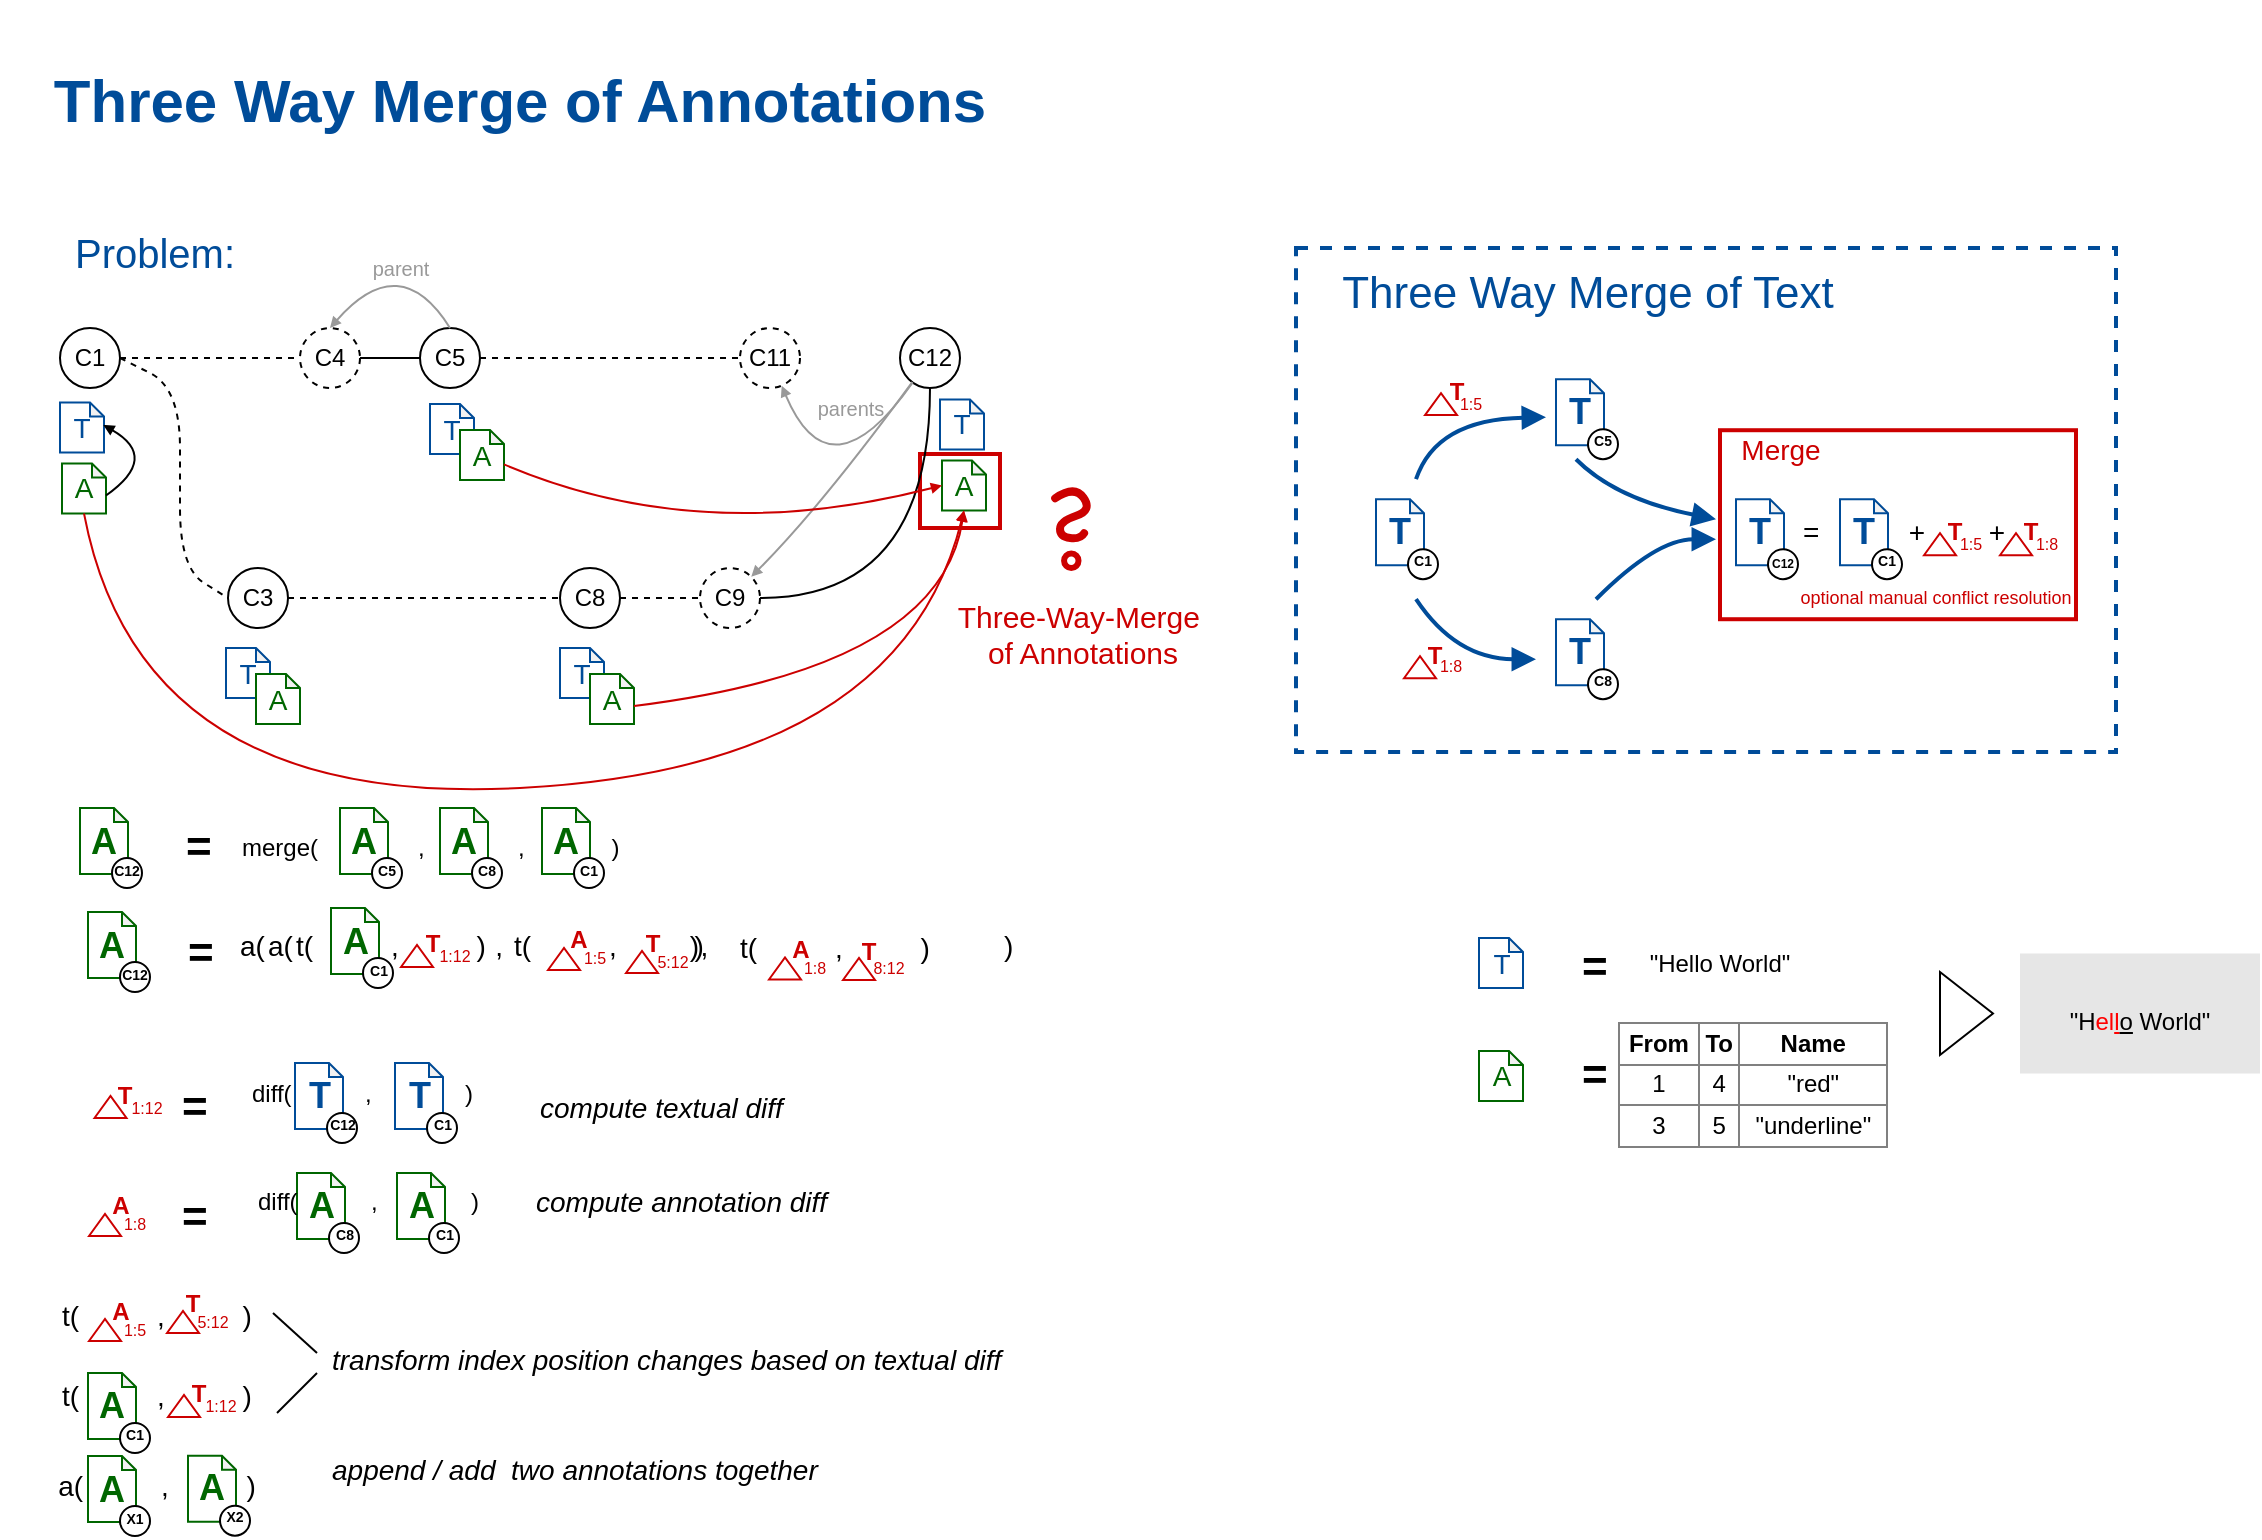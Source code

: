 <mxfile version="12.7.0" type="github">
  <diagram name="Page-1" id="97a40813-6b03-0c74-37c1-0168de264b11">
    <mxGraphModel dx="1237" dy="757" grid="1" gridSize="10" guides="1" tooltips="1" connect="1" arrows="1" fold="1" page="1" pageScale="1" pageWidth="1200" pageHeight="800" background="#ffffff" math="0" shadow="0" extFonts="Londrina Outline^https://fonts.googleapis.com/css?family=Londrina+Outline|Limelight&amp;effect=outline^https://fonts.googleapis.com/css?family=Limelight%26effect%3Doutline|Limelight Outline^https://fonts.googleapis.com/css?family=Limelight+Outline|Limelight ^https://fonts.googleapis.com/css?family=Limelight+|Futura^https://fonts.googleapis.com/css?family=Futura|Didact Gothic^https://fonts.googleapis.com/css?family=Didact+Gothic">
      <root>
        <mxCell id="0"/>
        <mxCell id="1" parent="0"/>
        <mxCell id="VgaAtBEswUzaiE8fNW7D-53" value="&lt;font style=&quot;font-size: 14px&quot;&gt;t(&amp;nbsp; &amp;nbsp; &amp;nbsp; &amp;nbsp; &amp;nbsp; ,&amp;nbsp; &amp;nbsp; &amp;nbsp; &amp;nbsp; &amp;nbsp; )&lt;/font&gt;" style="text;html=1;strokeColor=none;fillColor=none;align=center;verticalAlign=middle;whiteSpace=wrap;rounded=0;" vertex="1" parent="1">
          <mxGeometry x="35" y="653.25" width="107" height="21.5" as="geometry"/>
        </mxCell>
        <mxCell id="VgaAtBEswUzaiE8fNW7D-54" value="&lt;font style=&quot;font-size: 14px&quot;&gt;t(&amp;nbsp; &amp;nbsp; &amp;nbsp; &amp;nbsp; &amp;nbsp; ,&amp;nbsp; &amp;nbsp; &amp;nbsp; &amp;nbsp; &amp;nbsp; )&lt;/font&gt;" style="text;html=1;strokeColor=none;fillColor=none;align=center;verticalAlign=middle;whiteSpace=wrap;rounded=0;" vertex="1" parent="1">
          <mxGeometry x="35" y="693" width="107" height="21.5" as="geometry"/>
        </mxCell>
        <mxCell id="VgaAtBEswUzaiE8fNW7D-45" value="&lt;font style=&quot;font-size: 14px&quot;&gt;a(&amp;nbsp; &amp;nbsp; &amp;nbsp; &amp;nbsp; &amp;nbsp; &amp;nbsp; &amp;nbsp; &amp;nbsp; &amp;nbsp; &amp;nbsp; &amp;nbsp; &amp;nbsp; &amp;nbsp; ,&amp;nbsp; &amp;nbsp; &amp;nbsp; &amp;nbsp; &amp;nbsp; &amp;nbsp; &amp;nbsp; &amp;nbsp; &amp;nbsp; &amp;nbsp; &amp;nbsp; &amp;nbsp; )&lt;/font&gt;" style="text;html=1;strokeColor=none;fillColor=none;align=left;verticalAlign=middle;whiteSpace=wrap;rounded=0;" vertex="1" parent="1">
          <mxGeometry x="142" y="467.75" width="252" height="21.5" as="geometry"/>
        </mxCell>
        <mxCell id="VgaAtBEswUzaiE8fNW7D-46" value="&lt;font style=&quot;font-size: 14px&quot;&gt;a(&amp;nbsp; &amp;nbsp; &amp;nbsp; &amp;nbsp; &amp;nbsp; &amp;nbsp; &amp;nbsp; &amp;nbsp; &amp;nbsp; &amp;nbsp; &amp;nbsp; &amp;nbsp; &amp;nbsp; &amp;nbsp; &amp;nbsp; &amp;nbsp; &amp;nbsp; &amp;nbsp; &amp;nbsp; &amp;nbsp; &amp;nbsp; &amp;nbsp; &amp;nbsp; &amp;nbsp; &amp;nbsp; &amp;nbsp; &amp;nbsp; &amp;nbsp; ,&amp;nbsp; &amp;nbsp; &amp;nbsp; &amp;nbsp; &amp;nbsp; &amp;nbsp; &amp;nbsp; &amp;nbsp; &amp;nbsp; &amp;nbsp; &amp;nbsp; &amp;nbsp; &amp;nbsp; &amp;nbsp; &amp;nbsp; &amp;nbsp; &amp;nbsp; &amp;nbsp; &amp;nbsp; )&lt;/font&gt;" style="text;html=1;strokeColor=none;fillColor=none;align=left;verticalAlign=middle;whiteSpace=wrap;rounded=0;" vertex="1" parent="1">
          <mxGeometry x="128" y="468" width="492" height="21.5" as="geometry"/>
        </mxCell>
        <mxCell id="VgaAtBEswUzaiE8fNW7D-35" value="&lt;font style=&quot;font-size: 14px&quot;&gt;t(&amp;nbsp; &amp;nbsp; &amp;nbsp; &amp;nbsp; &amp;nbsp; ,&amp;nbsp; &amp;nbsp; &amp;nbsp; &amp;nbsp; &amp;nbsp; )&lt;/font&gt;" style="text;html=1;strokeColor=none;fillColor=none;align=center;verticalAlign=middle;whiteSpace=wrap;rounded=0;" vertex="1" parent="1">
          <mxGeometry x="261" y="468.25" width="107" height="21.5" as="geometry"/>
        </mxCell>
        <mxCell id="BpkahpqtXGf5eHLUuk7b-136" value="" style="rounded=0;whiteSpace=wrap;html=1;shadow=0;comic=0;labelBackgroundColor=none;strokeColor=#004C99;strokeWidth=2;fillColor=none;fontFamily=Helvetica;fontSize=9;fontColor=#000000;dashed=1;" parent="1" vertex="1">
          <mxGeometry x="658" y="130" width="410" height="252.06" as="geometry"/>
        </mxCell>
        <mxCell id="BpkahpqtXGf5eHLUuk7b-41" value="" style="rounded=0;whiteSpace=wrap;html=1;strokeColor=#CC0000;fontSize=10;fontColor=#999999;fillColor=none;strokeWidth=2;" parent="1" vertex="1">
          <mxGeometry x="470" y="233" width="40" height="37" as="geometry"/>
        </mxCell>
        <mxCell id="64cpPwAOeaduIRwgOQb2-1" value="C1" style="ellipse;whiteSpace=wrap;html=1;aspect=fixed;" parent="1" vertex="1">
          <mxGeometry x="40" y="170" width="30" height="30" as="geometry"/>
        </mxCell>
        <mxCell id="64cpPwAOeaduIRwgOQb2-3" value="C4" style="ellipse;whiteSpace=wrap;html=1;aspect=fixed;dashed=1;" parent="1" vertex="1">
          <mxGeometry x="160" y="170" width="30" height="30" as="geometry"/>
        </mxCell>
        <mxCell id="BpkahpqtXGf5eHLUuk7b-1" value="C3" style="ellipse;whiteSpace=wrap;html=1;aspect=fixed;" parent="1" vertex="1">
          <mxGeometry x="124" y="290" width="30" height="30" as="geometry"/>
        </mxCell>
        <mxCell id="BpkahpqtXGf5eHLUuk7b-2" value="&lt;font style=&quot;font-size: 14px&quot;&gt;T&lt;/font&gt;" style="shape=note;whiteSpace=wrap;html=1;backgroundOutline=1;darkOpacity=0.05;size=7;strokeColor=#004C99;fontColor=#004C99;" parent="1" vertex="1">
          <mxGeometry x="40" y="207.25" width="22" height="25" as="geometry"/>
        </mxCell>
        <mxCell id="BpkahpqtXGf5eHLUuk7b-3" value="&lt;font style=&quot;font-size: 14px&quot;&gt;A&lt;/font&gt;" style="shape=note;whiteSpace=wrap;html=1;backgroundOutline=1;darkOpacity=0.05;size=7;strokeColor=#006600;fontColor=#006600;" parent="1" vertex="1">
          <mxGeometry x="41" y="237.75" width="22" height="25" as="geometry"/>
        </mxCell>
        <mxCell id="BpkahpqtXGf5eHLUuk7b-4" value="" style="endArrow=block;html=1;fontColor=#006600;exitX=0;exitY=0;exitDx=22;exitDy=16;exitPerimeter=0;entryX=0.985;entryY=0.449;entryDx=0;entryDy=0;entryPerimeter=0;curved=1;endFill=1;endSize=3;" parent="1" source="BpkahpqtXGf5eHLUuk7b-3" target="BpkahpqtXGf5eHLUuk7b-2" edge="1">
          <mxGeometry width="50" height="50" relative="1" as="geometry">
            <mxPoint x="-40" y="344.75" as="sourcePoint"/>
            <mxPoint x="10" y="294.75" as="targetPoint"/>
            <Array as="points">
              <mxPoint x="90" y="234.75"/>
            </Array>
          </mxGeometry>
        </mxCell>
        <mxCell id="BpkahpqtXGf5eHLUuk7b-5" value="C5" style="ellipse;whiteSpace=wrap;html=1;aspect=fixed;" parent="1" vertex="1">
          <mxGeometry x="220" y="170" width="30" height="30" as="geometry"/>
        </mxCell>
        <mxCell id="BpkahpqtXGf5eHLUuk7b-6" value="" style="endArrow=none;dashed=1;html=1;fontColor=#006600;entryX=0;entryY=0.5;entryDx=0;entryDy=0;" parent="1" source="64cpPwAOeaduIRwgOQb2-1" target="64cpPwAOeaduIRwgOQb2-3" edge="1">
          <mxGeometry width="50" height="50" relative="1" as="geometry">
            <mxPoint x="-40" y="390" as="sourcePoint"/>
            <mxPoint x="10" y="340" as="targetPoint"/>
          </mxGeometry>
        </mxCell>
        <mxCell id="BpkahpqtXGf5eHLUuk7b-7" value="" style="endArrow=none;html=1;fontColor=#006600;entryX=0;entryY=0.5;entryDx=0;entryDy=0;exitX=1;exitY=0.5;exitDx=0;exitDy=0;" parent="1" source="64cpPwAOeaduIRwgOQb2-3" target="BpkahpqtXGf5eHLUuk7b-5" edge="1">
          <mxGeometry width="50" height="50" relative="1" as="geometry">
            <mxPoint x="-40" y="390" as="sourcePoint"/>
            <mxPoint x="10" y="340" as="targetPoint"/>
          </mxGeometry>
        </mxCell>
        <mxCell id="BpkahpqtXGf5eHLUuk7b-8" value="&lt;font style=&quot;font-size: 14px&quot;&gt;T&lt;/font&gt;" style="shape=note;whiteSpace=wrap;html=1;backgroundOutline=1;darkOpacity=0.05;size=7;strokeColor=#004C99;fontColor=#004C99;" parent="1" vertex="1">
          <mxGeometry x="225" y="208" width="22" height="25" as="geometry"/>
        </mxCell>
        <mxCell id="BpkahpqtXGf5eHLUuk7b-9" value="&lt;font style=&quot;font-size: 14px&quot;&gt;A&lt;/font&gt;" style="shape=note;whiteSpace=wrap;html=1;backgroundOutline=1;darkOpacity=0.05;size=7;strokeColor=#006600;fontColor=#006600;" parent="1" vertex="1">
          <mxGeometry x="240" y="221" width="22" height="25" as="geometry"/>
        </mxCell>
        <mxCell id="BpkahpqtXGf5eHLUuk7b-11" value="&lt;font style=&quot;font-size: 14px&quot;&gt;T&lt;/font&gt;" style="shape=note;whiteSpace=wrap;html=1;backgroundOutline=1;darkOpacity=0.05;size=7;strokeColor=#004C99;fontColor=#004C99;" parent="1" vertex="1">
          <mxGeometry x="123" y="330" width="22" height="25" as="geometry"/>
        </mxCell>
        <mxCell id="BpkahpqtXGf5eHLUuk7b-12" value="&lt;font style=&quot;font-size: 14px&quot;&gt;A&lt;/font&gt;" style="shape=note;whiteSpace=wrap;html=1;backgroundOutline=1;darkOpacity=0.05;size=7;strokeColor=#006600;fontColor=#006600;" parent="1" vertex="1">
          <mxGeometry x="138" y="343" width="22" height="25" as="geometry"/>
        </mxCell>
        <mxCell id="BpkahpqtXGf5eHLUuk7b-13" value="" style="endArrow=none;dashed=1;html=1;fontColor=#006600;entryX=0;entryY=0.5;entryDx=0;entryDy=0;exitX=1;exitY=0.5;exitDx=0;exitDy=0;jumpSize=23;arcSize=60;" parent="1" source="64cpPwAOeaduIRwgOQb2-1" target="BpkahpqtXGf5eHLUuk7b-1" edge="1">
          <mxGeometry width="50" height="50" relative="1" as="geometry">
            <mxPoint x="80" y="195" as="sourcePoint"/>
            <mxPoint x="170" y="195" as="targetPoint"/>
            <Array as="points">
              <mxPoint x="100" y="200"/>
              <mxPoint x="100" y="290"/>
            </Array>
          </mxGeometry>
        </mxCell>
        <mxCell id="BpkahpqtXGf5eHLUuk7b-14" value="C8" style="ellipse;whiteSpace=wrap;html=1;aspect=fixed;" parent="1" vertex="1">
          <mxGeometry x="290" y="290" width="30" height="30" as="geometry"/>
        </mxCell>
        <mxCell id="BpkahpqtXGf5eHLUuk7b-15" value="" style="endArrow=none;dashed=1;html=1;fontColor=#006600;" parent="1" source="BpkahpqtXGf5eHLUuk7b-1" target="BpkahpqtXGf5eHLUuk7b-14" edge="1">
          <mxGeometry width="50" height="50" relative="1" as="geometry">
            <mxPoint x="80" y="195" as="sourcePoint"/>
            <mxPoint x="170" y="195" as="targetPoint"/>
          </mxGeometry>
        </mxCell>
        <mxCell id="BpkahpqtXGf5eHLUuk7b-16" value="&lt;font style=&quot;font-size: 14px&quot;&gt;T&lt;/font&gt;" style="shape=note;whiteSpace=wrap;html=1;backgroundOutline=1;darkOpacity=0.05;size=7;strokeColor=#004C99;fontColor=#004C99;" parent="1" vertex="1">
          <mxGeometry x="290" y="330" width="22" height="25" as="geometry"/>
        </mxCell>
        <mxCell id="BpkahpqtXGf5eHLUuk7b-17" value="&lt;font style=&quot;font-size: 14px&quot;&gt;A&lt;/font&gt;" style="shape=note;whiteSpace=wrap;html=1;backgroundOutline=1;darkOpacity=0.05;size=7;strokeColor=#006600;fontColor=#006600;" parent="1" vertex="1">
          <mxGeometry x="305" y="343" width="22" height="25" as="geometry"/>
        </mxCell>
        <mxCell id="BpkahpqtXGf5eHLUuk7b-19" value="C11" style="ellipse;whiteSpace=wrap;html=1;aspect=fixed;dashed=1;" parent="1" vertex="1">
          <mxGeometry x="380" y="170" width="30" height="30" as="geometry"/>
        </mxCell>
        <mxCell id="BpkahpqtXGf5eHLUuk7b-20" value="" style="endArrow=none;html=1;fontColor=#006600;entryX=0;entryY=0.5;entryDx=0;entryDy=0;exitX=1;exitY=0.5;exitDx=0;exitDy=0;dashed=1;" parent="1" source="BpkahpqtXGf5eHLUuk7b-5" target="BpkahpqtXGf5eHLUuk7b-19" edge="1">
          <mxGeometry width="50" height="50" relative="1" as="geometry">
            <mxPoint x="200" y="195" as="sourcePoint"/>
            <mxPoint x="230" y="195" as="targetPoint"/>
          </mxGeometry>
        </mxCell>
        <mxCell id="BpkahpqtXGf5eHLUuk7b-21" value="" style="endArrow=block;html=1;fontColor=#006600;exitX=0.5;exitY=0;exitDx=0;exitDy=0;entryX=0.5;entryY=0;entryDx=0;entryDy=0;endFill=1;endSize=3;arcSize=60;strokeColor=#999999;curved=1;" parent="1" source="BpkahpqtXGf5eHLUuk7b-5" target="64cpPwAOeaduIRwgOQb2-3" edge="1">
          <mxGeometry width="50" height="50" relative="1" as="geometry">
            <mxPoint x="213" y="155.27" as="sourcePoint"/>
            <mxPoint x="211.67" y="119.995" as="targetPoint"/>
            <Array as="points">
              <mxPoint x="210" y="130"/>
            </Array>
          </mxGeometry>
        </mxCell>
        <mxCell id="BpkahpqtXGf5eHLUuk7b-25" value="parent" style="text;html=1;align=center;verticalAlign=middle;resizable=0;points=[];autosize=1;fontColor=#999999;fontSize=10;strokeColor=none;" parent="1" vertex="1">
          <mxGeometry x="190" y="130" width="40" height="20" as="geometry"/>
        </mxCell>
        <mxCell id="BpkahpqtXGf5eHLUuk7b-26" value="C12" style="ellipse;whiteSpace=wrap;html=1;aspect=fixed;" parent="1" vertex="1">
          <mxGeometry x="460" y="170" width="30" height="30" as="geometry"/>
        </mxCell>
        <mxCell id="BpkahpqtXGf5eHLUuk7b-28" value="C9" style="ellipse;whiteSpace=wrap;html=1;aspect=fixed;dashed=1;" parent="1" vertex="1">
          <mxGeometry x="360" y="290" width="30" height="30" as="geometry"/>
        </mxCell>
        <mxCell id="BpkahpqtXGf5eHLUuk7b-29" value="" style="endArrow=none;html=1;fontColor=#006600;dashed=1;" parent="1" source="BpkahpqtXGf5eHLUuk7b-14" target="BpkahpqtXGf5eHLUuk7b-28" edge="1">
          <mxGeometry width="50" height="50" relative="1" as="geometry">
            <mxPoint x="260" y="195" as="sourcePoint"/>
            <mxPoint x="390.0" y="195" as="targetPoint"/>
          </mxGeometry>
        </mxCell>
        <mxCell id="BpkahpqtXGf5eHLUuk7b-30" value="" style="endArrow=none;html=1;fontColor=#006600;edgeStyle=orthogonalEdgeStyle;curved=1;" parent="1" source="BpkahpqtXGf5eHLUuk7b-28" target="BpkahpqtXGf5eHLUuk7b-26" edge="1">
          <mxGeometry width="50" height="50" relative="1" as="geometry">
            <mxPoint x="420.0" y="195" as="sourcePoint"/>
            <mxPoint x="470.0" y="195" as="targetPoint"/>
          </mxGeometry>
        </mxCell>
        <mxCell id="BpkahpqtXGf5eHLUuk7b-33" value="parents" style="text;html=1;align=center;verticalAlign=middle;resizable=0;points=[];autosize=1;fontColor=#999999;fontSize=10;strokeColor=none;" parent="1" vertex="1">
          <mxGeometry x="410" y="200" width="50" height="20" as="geometry"/>
        </mxCell>
        <mxCell id="BpkahpqtXGf5eHLUuk7b-34" value="" style="endArrow=block;html=1;fontColor=#006600;endFill=1;endSize=3;arcSize=60;strokeColor=#999999;curved=1;" parent="1" source="BpkahpqtXGf5eHLUuk7b-26" target="BpkahpqtXGf5eHLUuk7b-28" edge="1">
          <mxGeometry width="50" height="50" relative="1" as="geometry">
            <mxPoint x="440" y="286" as="sourcePoint"/>
            <mxPoint x="380" y="286" as="targetPoint"/>
            <Array as="points">
              <mxPoint x="420" y="260"/>
            </Array>
          </mxGeometry>
        </mxCell>
        <mxCell id="BpkahpqtXGf5eHLUuk7b-35" value="" style="endArrow=block;html=1;fontColor=#006600;endFill=1;endSize=3;arcSize=60;strokeColor=#999999;curved=1;" parent="1" source="BpkahpqtXGf5eHLUuk7b-26" target="BpkahpqtXGf5eHLUuk7b-19" edge="1">
          <mxGeometry width="50" height="50" relative="1" as="geometry">
            <mxPoint x="474.444" y="205.657" as="sourcePoint"/>
            <mxPoint x="393.431" y="302.594" as="targetPoint"/>
            <Array as="points">
              <mxPoint x="425" y="256"/>
            </Array>
          </mxGeometry>
        </mxCell>
        <mxCell id="BpkahpqtXGf5eHLUuk7b-38" value="&lt;font style=&quot;font-size: 14px&quot;&gt;T&lt;/font&gt;" style="shape=note;whiteSpace=wrap;html=1;backgroundOutline=1;darkOpacity=0.05;size=7;strokeColor=#004C99;fontColor=#004C99;" parent="1" vertex="1">
          <mxGeometry x="480" y="205.75" width="22" height="25" as="geometry"/>
        </mxCell>
        <mxCell id="BpkahpqtXGf5eHLUuk7b-39" value="&lt;font style=&quot;font-size: 14px&quot;&gt;A&lt;/font&gt;" style="shape=note;whiteSpace=wrap;html=1;backgroundOutline=1;darkOpacity=0.05;size=7;strokeColor=#006600;fontColor=#006600;" parent="1" vertex="1">
          <mxGeometry x="481" y="236.25" width="22" height="25" as="geometry"/>
        </mxCell>
        <mxCell id="BpkahpqtXGf5eHLUuk7b-42" value="" style="endArrow=block;html=1;fontColor=#006600;endFill=1;endSize=3;arcSize=60;strokeColor=#CC0000;curved=1;exitX=0.5;exitY=1;exitDx=0;exitDy=0;exitPerimeter=0;entryX=0.5;entryY=1;entryDx=0;entryDy=0;entryPerimeter=0;" parent="1" source="BpkahpqtXGf5eHLUuk7b-3" target="BpkahpqtXGf5eHLUuk7b-39" edge="1">
          <mxGeometry width="50" height="50" relative="1" as="geometry">
            <mxPoint x="400.525" y="343.0" as="sourcePoint"/>
            <mxPoint x="490" y="290" as="targetPoint"/>
            <Array as="points">
              <mxPoint x="80" y="410"/>
              <mxPoint x="460" y="390"/>
            </Array>
          </mxGeometry>
        </mxCell>
        <mxCell id="BpkahpqtXGf5eHLUuk7b-43" value="" style="endArrow=block;html=1;fontColor=#006600;endFill=1;endSize=3;arcSize=60;strokeColor=#CC0000;curved=1;entryX=0.5;entryY=1;entryDx=0;entryDy=0;entryPerimeter=0;exitX=0;exitY=0;exitDx=22;exitDy=16;exitPerimeter=0;" parent="1" source="BpkahpqtXGf5eHLUuk7b-17" target="BpkahpqtXGf5eHLUuk7b-39" edge="1">
          <mxGeometry width="50" height="50" relative="1" as="geometry">
            <mxPoint x="440.525" y="293.85" as="sourcePoint"/>
            <mxPoint x="359.997" y="391.143" as="targetPoint"/>
            <Array as="points">
              <mxPoint x="480" y="340"/>
            </Array>
          </mxGeometry>
        </mxCell>
        <mxCell id="BpkahpqtXGf5eHLUuk7b-44" value="" style="endArrow=block;html=1;fontColor=#006600;endFill=1;endSize=3;arcSize=60;strokeColor=#CC0000;curved=1;entryX=0;entryY=0.5;entryDx=0;entryDy=0;entryPerimeter=0;" parent="1" source="BpkahpqtXGf5eHLUuk7b-9" target="BpkahpqtXGf5eHLUuk7b-39" edge="1">
          <mxGeometry width="50" height="50" relative="1" as="geometry">
            <mxPoint x="337" y="369" as="sourcePoint"/>
            <mxPoint x="502" y="271.25" as="targetPoint"/>
            <Array as="points">
              <mxPoint x="360" y="280"/>
            </Array>
          </mxGeometry>
        </mxCell>
        <mxCell id="BpkahpqtXGf5eHLUuk7b-73" value="" style="group" parent="1" vertex="1" connectable="0">
          <mxGeometry x="540" y="248.52" width="16.26" height="41.478" as="geometry"/>
        </mxCell>
        <mxCell id="BpkahpqtXGf5eHLUuk7b-70" value="" style="endArrow=none;html=1;strokeColor=#CC0000;fontFamily=Helvetica;fontSize=39;fontColor=#FF0000;curved=1;strokeWidth=4;comic=1;shadow=0;editable=0;" parent="BpkahpqtXGf5eHLUuk7b-73" edge="1">
          <mxGeometry width="50" height="50" relative="1" as="geometry">
            <mxPoint x="-2.409" y="6.626" as="sourcePoint"/>
            <mxPoint x="12.044" y="24.094" as="targetPoint"/>
            <Array as="points">
              <mxPoint x="7.227"/>
              <mxPoint x="16.26" y="12.65"/>
              <mxPoint y="18.071"/>
              <mxPoint x="0.006" y="25.902"/>
              <mxPoint x="10.244" y="27.106"/>
            </Array>
          </mxGeometry>
        </mxCell>
        <mxCell id="BpkahpqtXGf5eHLUuk7b-71" value="" style="ellipse;whiteSpace=wrap;html=1;aspect=fixed;shadow=0;comic=0;labelBackgroundColor=none;strokeColor=#CC0000;strokeWidth=3;fillColor=none;fontFamily=Helvetica;fontSize=39;fontColor=#FF0000;editable=0;" parent="BpkahpqtXGf5eHLUuk7b-73" vertex="1">
          <mxGeometry x="2.029" y="34.252" width="7.227" height="7.227" as="geometry"/>
        </mxCell>
        <mxCell id="BpkahpqtXGf5eHLUuk7b-75" value="Three-Way-Merge&amp;nbsp;&lt;br style=&quot;font-size: 15px;&quot;&gt;of Annotations" style="text;html=1;align=center;verticalAlign=middle;resizable=0;points=[];autosize=1;fontSize=15;fontFamily=Helvetica;fontColor=#CC0000;" parent="1" vertex="1">
          <mxGeometry x="481" y="303" width="140" height="40" as="geometry"/>
        </mxCell>
        <mxCell id="BpkahpqtXGf5eHLUuk7b-85" value="" style="group" parent="1" vertex="1" connectable="0">
          <mxGeometry x="788" y="315.61" width="31" height="40" as="geometry"/>
        </mxCell>
        <mxCell id="BpkahpqtXGf5eHLUuk7b-83" value="&lt;font size=&quot;1&quot;&gt;&lt;b style=&quot;font-size: 18px&quot;&gt;T&lt;/b&gt;&lt;/font&gt;" style="shape=note;whiteSpace=wrap;html=1;backgroundOutline=1;darkOpacity=0.05;size=7;strokeColor=#004C99;fontColor=#004C99;fontSize=16;" parent="BpkahpqtXGf5eHLUuk7b-85" vertex="1">
          <mxGeometry width="24" height="33" as="geometry"/>
        </mxCell>
        <mxCell id="BpkahpqtXGf5eHLUuk7b-84" value="C8" style="ellipse;aspect=fixed;spacing=2;whiteSpace=wrap;fontSize=7;fontStyle=1;verticalAlign=middle;labelPosition=center;verticalLabelPosition=middle;align=center;horizontal=1;spacingTop=-2;" parent="BpkahpqtXGf5eHLUuk7b-85" vertex="1">
          <mxGeometry x="16" y="25" width="15" height="15" as="geometry"/>
        </mxCell>
        <mxCell id="BpkahpqtXGf5eHLUuk7b-86" value="" style="group" parent="1" vertex="1" connectable="0">
          <mxGeometry x="788" y="195.61" width="31" height="40" as="geometry"/>
        </mxCell>
        <mxCell id="BpkahpqtXGf5eHLUuk7b-81" value="&lt;font size=&quot;1&quot;&gt;&lt;b style=&quot;font-size: 18px&quot;&gt;T&lt;/b&gt;&lt;/font&gt;" style="shape=note;whiteSpace=wrap;html=1;backgroundOutline=1;darkOpacity=0.05;size=7;strokeColor=#004C99;fontColor=#004C99;fontSize=16;" parent="BpkahpqtXGf5eHLUuk7b-86" vertex="1">
          <mxGeometry width="24" height="33" as="geometry"/>
        </mxCell>
        <mxCell id="BpkahpqtXGf5eHLUuk7b-82" value="C5" style="ellipse;aspect=fixed;spacing=2;whiteSpace=wrap;fontSize=7;fontStyle=1;verticalAlign=middle;labelPosition=center;verticalLabelPosition=middle;align=center;horizontal=1;spacingTop=-2;" parent="BpkahpqtXGf5eHLUuk7b-86" vertex="1">
          <mxGeometry x="16" y="25" width="15" height="15" as="geometry"/>
        </mxCell>
        <mxCell id="BpkahpqtXGf5eHLUuk7b-87" value="" style="group" parent="1" vertex="1" connectable="0">
          <mxGeometry x="698" y="255.61" width="31" height="40" as="geometry"/>
        </mxCell>
        <mxCell id="BpkahpqtXGf5eHLUuk7b-76" value="&lt;font size=&quot;1&quot;&gt;&lt;b style=&quot;font-size: 18px&quot;&gt;T&lt;/b&gt;&lt;/font&gt;" style="shape=note;whiteSpace=wrap;html=1;backgroundOutline=1;darkOpacity=0.05;size=7;strokeColor=#004C99;fontColor=#004C99;fontSize=16;" parent="BpkahpqtXGf5eHLUuk7b-87" vertex="1">
          <mxGeometry width="24" height="33" as="geometry"/>
        </mxCell>
        <mxCell id="BpkahpqtXGf5eHLUuk7b-77" value="C1" style="ellipse;aspect=fixed;spacing=2;whiteSpace=wrap;fontSize=7;fontStyle=1;verticalAlign=middle;labelPosition=center;verticalLabelPosition=middle;align=center;horizontal=1;spacingTop=-2;" parent="BpkahpqtXGf5eHLUuk7b-87" vertex="1">
          <mxGeometry x="16" y="25" width="15" height="15" as="geometry"/>
        </mxCell>
        <mxCell id="BpkahpqtXGf5eHLUuk7b-88" value="" style="group" parent="1" vertex="1" connectable="0">
          <mxGeometry x="878" y="255.61" width="170" height="90" as="geometry"/>
        </mxCell>
        <mxCell id="BpkahpqtXGf5eHLUuk7b-89" value="&lt;font size=&quot;1&quot;&gt;&lt;b style=&quot;font-size: 18px&quot;&gt;T&lt;/b&gt;&lt;/font&gt;" style="shape=note;whiteSpace=wrap;html=1;backgroundOutline=1;darkOpacity=0.05;size=7;strokeColor=#004C99;fontColor=#004C99;fontSize=16;" parent="BpkahpqtXGf5eHLUuk7b-88" vertex="1">
          <mxGeometry width="24" height="33" as="geometry"/>
        </mxCell>
        <mxCell id="BpkahpqtXGf5eHLUuk7b-90" value="C12" style="ellipse;aspect=fixed;spacing=2;whiteSpace=wrap;fontSize=6;fontStyle=1;verticalAlign=middle;labelPosition=center;verticalLabelPosition=middle;align=center;horizontal=1;spacingTop=0;" parent="BpkahpqtXGf5eHLUuk7b-88" vertex="1">
          <mxGeometry x="16" y="25" width="15" height="15" as="geometry"/>
        </mxCell>
        <mxCell id="BpkahpqtXGf5eHLUuk7b-107" value="" style="rounded=0;whiteSpace=wrap;html=1;strokeColor=#CC0000;fontSize=10;fontColor=#999999;fillColor=none;strokeWidth=2;" parent="BpkahpqtXGf5eHLUuk7b-88" vertex="1">
          <mxGeometry x="-8" y="-34.5" width="178" height="94.5" as="geometry"/>
        </mxCell>
        <mxCell id="BpkahpqtXGf5eHLUuk7b-108" value="&lt;font color=&quot;#cc0000&quot;&gt;Merge&lt;/font&gt;" style="text;html=1;align=center;verticalAlign=middle;resizable=0;points=[];autosize=1;fontSize=14;fontFamily=Helvetica;fontColor=#006600;" parent="BpkahpqtXGf5eHLUuk7b-88" vertex="1">
          <mxGeometry x="-8" y="-34.5" width="60" height="20" as="geometry"/>
        </mxCell>
        <mxCell id="BpkahpqtXGf5eHLUuk7b-109" value="&lt;font color=&quot;#000000&quot;&gt;=&amp;nbsp;&lt;/font&gt;" style="text;html=1;align=center;verticalAlign=middle;resizable=0;points=[];autosize=1;fontSize=14;fontFamily=Helvetica;fontColor=#006600;" parent="BpkahpqtXGf5eHLUuk7b-88" vertex="1">
          <mxGeometry x="24" y="6.5" width="30" height="20" as="geometry"/>
        </mxCell>
        <mxCell id="BpkahpqtXGf5eHLUuk7b-110" value="" style="group" parent="BpkahpqtXGf5eHLUuk7b-88" vertex="1" connectable="0">
          <mxGeometry x="52" width="31" height="40" as="geometry"/>
        </mxCell>
        <mxCell id="BpkahpqtXGf5eHLUuk7b-111" value="&lt;font size=&quot;1&quot;&gt;&lt;b style=&quot;font-size: 18px&quot;&gt;T&lt;/b&gt;&lt;/font&gt;" style="shape=note;whiteSpace=wrap;html=1;backgroundOutline=1;darkOpacity=0.05;size=7;strokeColor=#004C99;fontColor=#004C99;fontSize=16;" parent="BpkahpqtXGf5eHLUuk7b-110" vertex="1">
          <mxGeometry width="24" height="33" as="geometry"/>
        </mxCell>
        <mxCell id="BpkahpqtXGf5eHLUuk7b-112" value="C1" style="ellipse;aspect=fixed;spacing=2;whiteSpace=wrap;fontSize=7;fontStyle=1;verticalAlign=middle;labelPosition=center;verticalLabelPosition=middle;align=center;horizontal=1;spacingTop=-2;" parent="BpkahpqtXGf5eHLUuk7b-110" vertex="1">
          <mxGeometry x="16" y="25" width="15" height="15" as="geometry"/>
        </mxCell>
        <mxCell id="BpkahpqtXGf5eHLUuk7b-113" value="&lt;font color=&quot;#000000&quot;&gt;+&lt;/font&gt;" style="text;html=1;align=center;verticalAlign=middle;resizable=0;points=[];autosize=1;fontSize=14;fontFamily=Helvetica;fontColor=#006600;" parent="BpkahpqtXGf5eHLUuk7b-88" vertex="1">
          <mxGeometry x="80" y="6.5" width="20" height="20" as="geometry"/>
        </mxCell>
        <mxCell id="BpkahpqtXGf5eHLUuk7b-120" value="" style="group" parent="BpkahpqtXGf5eHLUuk7b-88" vertex="1" connectable="0">
          <mxGeometry x="131.5" y="6.5" width="38" height="24" as="geometry"/>
        </mxCell>
        <mxCell id="BpkahpqtXGf5eHLUuk7b-121" value="" style="group" parent="BpkahpqtXGf5eHLUuk7b-120" vertex="1" connectable="0">
          <mxGeometry width="38" height="24" as="geometry"/>
        </mxCell>
        <mxCell id="BpkahpqtXGf5eHLUuk7b-122" value="" style="triangle;whiteSpace=wrap;html=1;rounded=0;shadow=0;comic=0;labelBackgroundColor=none;strokeColor=#CC0000;strokeWidth=1;fillColor=none;fontFamily=Helvetica;fontSize=6;fontColor=#006600;rotation=-90;" parent="BpkahpqtXGf5eHLUuk7b-121" vertex="1">
          <mxGeometry x="3" y="8" width="11" height="16" as="geometry"/>
        </mxCell>
        <mxCell id="BpkahpqtXGf5eHLUuk7b-123" value="&lt;span style=&quot;color: rgb(204 , 0 , 0) ; font-size: 12px&quot;&gt;&lt;b&gt;T&lt;/b&gt;&lt;/span&gt;" style="text;html=1;strokeColor=none;fillColor=none;align=center;verticalAlign=middle;whiteSpace=wrap;rounded=0;shadow=0;comic=0;labelBackgroundColor=none;fontFamily=Helvetica;fontSize=6;fontColor=#006600;" parent="BpkahpqtXGf5eHLUuk7b-121" vertex="1">
          <mxGeometry x="10.5" width="11" height="20" as="geometry"/>
        </mxCell>
        <mxCell id="BpkahpqtXGf5eHLUuk7b-124" value="&lt;span style=&quot;color: rgb(204 , 0 , 0)&quot;&gt;&lt;font style=&quot;font-size: 8px&quot;&gt;1:8&lt;/font&gt;&lt;/span&gt;" style="text;html=1;strokeColor=none;fillColor=none;align=center;verticalAlign=middle;whiteSpace=wrap;rounded=0;shadow=0;comic=0;labelBackgroundColor=none;fontFamily=Helvetica;fontSize=6;fontColor=#006600;" parent="BpkahpqtXGf5eHLUuk7b-121" vertex="1">
          <mxGeometry x="15" y="10" width="16.5" height="11" as="geometry"/>
        </mxCell>
        <mxCell id="BpkahpqtXGf5eHLUuk7b-126" value="" style="group" parent="BpkahpqtXGf5eHLUuk7b-88" vertex="1" connectable="0">
          <mxGeometry x="93.5" y="6.5" width="38" height="24" as="geometry"/>
        </mxCell>
        <mxCell id="BpkahpqtXGf5eHLUuk7b-127" value="" style="group" parent="BpkahpqtXGf5eHLUuk7b-126" vertex="1" connectable="0">
          <mxGeometry width="38" height="24" as="geometry"/>
        </mxCell>
        <mxCell id="BpkahpqtXGf5eHLUuk7b-128" value="" style="triangle;whiteSpace=wrap;html=1;rounded=0;shadow=0;comic=0;labelBackgroundColor=none;strokeColor=#CC0000;strokeWidth=1;fillColor=none;fontFamily=Helvetica;fontSize=6;fontColor=#006600;rotation=-90;" parent="BpkahpqtXGf5eHLUuk7b-127" vertex="1">
          <mxGeometry x="3" y="8" width="11" height="16" as="geometry"/>
        </mxCell>
        <mxCell id="BpkahpqtXGf5eHLUuk7b-129" value="&lt;span style=&quot;color: rgb(204 , 0 , 0) ; font-size: 12px&quot;&gt;&lt;b&gt;T&lt;/b&gt;&lt;/span&gt;" style="text;html=1;strokeColor=none;fillColor=none;align=center;verticalAlign=middle;whiteSpace=wrap;rounded=0;shadow=0;comic=0;labelBackgroundColor=none;fontFamily=Helvetica;fontSize=6;fontColor=#006600;" parent="BpkahpqtXGf5eHLUuk7b-127" vertex="1">
          <mxGeometry x="10.5" width="11" height="20" as="geometry"/>
        </mxCell>
        <mxCell id="BpkahpqtXGf5eHLUuk7b-130" value="&lt;span style=&quot;color: rgb(204 , 0 , 0)&quot;&gt;&lt;font style=&quot;font-size: 8px&quot;&gt;1:5&lt;/font&gt;&lt;/span&gt;" style="text;html=1;strokeColor=none;fillColor=none;align=center;verticalAlign=middle;whiteSpace=wrap;rounded=0;shadow=0;comic=0;labelBackgroundColor=none;fontFamily=Helvetica;fontSize=6;fontColor=#006600;" parent="BpkahpqtXGf5eHLUuk7b-127" vertex="1">
          <mxGeometry x="15" y="10" width="16.5" height="11" as="geometry"/>
        </mxCell>
        <mxCell id="BpkahpqtXGf5eHLUuk7b-131" value="&lt;font color=&quot;#000000&quot;&gt;+&lt;/font&gt;" style="text;html=1;align=center;verticalAlign=middle;resizable=0;points=[];autosize=1;fontSize=14;fontFamily=Helvetica;fontColor=#006600;" parent="BpkahpqtXGf5eHLUuk7b-88" vertex="1">
          <mxGeometry x="120" y="6.5" width="20" height="20" as="geometry"/>
        </mxCell>
        <mxCell id="BpkahpqtXGf5eHLUuk7b-133" value="optional manual conflict resolution" style="text;strokeColor=none;fillColor=none;align=center;verticalAlign=middle;whiteSpace=wrap;rounded=0;shadow=0;comic=0;labelBackgroundColor=none;fontFamily=Helvetica;fontSize=9;fontColor=#CC0000;" parent="BpkahpqtXGf5eHLUuk7b-88" vertex="1">
          <mxGeometry x="29.5" y="40" width="140" height="18" as="geometry"/>
        </mxCell>
        <mxCell id="BpkahpqtXGf5eHLUuk7b-91" value="" style="endArrow=block;html=1;fontSize=6;fontColor=#006600;endFill=1;endSize=7;startSize=7;strokeWidth=2;jumpStyle=none;comic=0;strokeColor=#004C99;curved=1;" parent="1" edge="1">
          <mxGeometry width="50" height="50" relative="1" as="geometry">
            <mxPoint x="718" y="245.61" as="sourcePoint"/>
            <mxPoint x="783" y="214.61" as="targetPoint"/>
            <Array as="points">
              <mxPoint x="728" y="215.61"/>
            </Array>
          </mxGeometry>
        </mxCell>
        <mxCell id="BpkahpqtXGf5eHLUuk7b-92" value="" style="endArrow=block;html=1;fontSize=6;fontColor=#006600;endFill=1;endSize=7;startSize=7;strokeWidth=2;jumpStyle=none;comic=0;strokeColor=#004C99;curved=1;" parent="1" edge="1">
          <mxGeometry width="50" height="50" relative="1" as="geometry">
            <mxPoint x="718" y="305.61" as="sourcePoint"/>
            <mxPoint x="778" y="335.61" as="targetPoint"/>
            <Array as="points">
              <mxPoint x="738" y="335.61"/>
            </Array>
          </mxGeometry>
        </mxCell>
        <mxCell id="BpkahpqtXGf5eHLUuk7b-93" value="" style="endArrow=block;html=1;fontSize=6;fontColor=#006600;endFill=1;endSize=7;startSize=7;strokeWidth=2;jumpStyle=none;comic=0;strokeColor=#004C99;curved=1;" parent="1" edge="1">
          <mxGeometry width="50" height="50" relative="1" as="geometry">
            <mxPoint x="798" y="235.61" as="sourcePoint"/>
            <mxPoint x="868" y="265.61" as="targetPoint"/>
            <Array as="points">
              <mxPoint x="818" y="255.61"/>
            </Array>
          </mxGeometry>
        </mxCell>
        <mxCell id="BpkahpqtXGf5eHLUuk7b-94" value="" style="endArrow=block;html=1;fontSize=6;fontColor=#006600;endFill=1;endSize=7;startSize=7;strokeWidth=2;jumpStyle=none;comic=0;strokeColor=#004C99;curved=1;" parent="1" edge="1">
          <mxGeometry width="50" height="50" relative="1" as="geometry">
            <mxPoint x="808" y="305.61" as="sourcePoint"/>
            <mxPoint x="868" y="275.61" as="targetPoint"/>
            <Array as="points">
              <mxPoint x="838" y="275.61"/>
            </Array>
          </mxGeometry>
        </mxCell>
        <mxCell id="BpkahpqtXGf5eHLUuk7b-101" value="" style="group" parent="1" vertex="1" connectable="0">
          <mxGeometry x="722" y="192.06" width="38" height="24" as="geometry"/>
        </mxCell>
        <mxCell id="BpkahpqtXGf5eHLUuk7b-98" value="" style="group" parent="BpkahpqtXGf5eHLUuk7b-101" vertex="1" connectable="0">
          <mxGeometry width="38" height="24" as="geometry"/>
        </mxCell>
        <mxCell id="BpkahpqtXGf5eHLUuk7b-95" value="" style="triangle;whiteSpace=wrap;html=1;rounded=0;shadow=0;comic=0;labelBackgroundColor=none;strokeColor=#CC0000;strokeWidth=1;fillColor=none;fontFamily=Helvetica;fontSize=6;fontColor=#006600;rotation=-90;" parent="BpkahpqtXGf5eHLUuk7b-98" vertex="1">
          <mxGeometry x="3" y="8" width="11" height="16" as="geometry"/>
        </mxCell>
        <mxCell id="BpkahpqtXGf5eHLUuk7b-96" value="&lt;span style=&quot;color: rgb(204 , 0 , 0) ; font-size: 12px&quot;&gt;&lt;b&gt;T&lt;/b&gt;&lt;/span&gt;" style="text;html=1;strokeColor=none;fillColor=none;align=center;verticalAlign=middle;whiteSpace=wrap;rounded=0;shadow=0;comic=0;labelBackgroundColor=none;fontFamily=Helvetica;fontSize=6;fontColor=#006600;" parent="BpkahpqtXGf5eHLUuk7b-98" vertex="1">
          <mxGeometry x="10.5" width="11" height="20" as="geometry"/>
        </mxCell>
        <mxCell id="BpkahpqtXGf5eHLUuk7b-97" value="&lt;span style=&quot;color: rgb(204 , 0 , 0)&quot;&gt;&lt;font style=&quot;font-size: 8px&quot;&gt;1:5&lt;/font&gt;&lt;/span&gt;" style="text;html=1;strokeColor=none;fillColor=none;align=center;verticalAlign=middle;whiteSpace=wrap;rounded=0;shadow=0;comic=0;labelBackgroundColor=none;fontFamily=Helvetica;fontSize=6;fontColor=#006600;" parent="BpkahpqtXGf5eHLUuk7b-98" vertex="1">
          <mxGeometry x="15" y="10" width="16.5" height="11" as="geometry"/>
        </mxCell>
        <mxCell id="BpkahpqtXGf5eHLUuk7b-102" value="" style="group" parent="1" vertex="1" connectable="0">
          <mxGeometry x="711.5" y="323.61" width="38" height="24" as="geometry"/>
        </mxCell>
        <mxCell id="BpkahpqtXGf5eHLUuk7b-103" value="" style="group" parent="BpkahpqtXGf5eHLUuk7b-102" vertex="1" connectable="0">
          <mxGeometry width="38" height="24" as="geometry"/>
        </mxCell>
        <mxCell id="BpkahpqtXGf5eHLUuk7b-104" value="" style="triangle;whiteSpace=wrap;html=1;rounded=0;shadow=0;comic=0;labelBackgroundColor=none;strokeColor=#CC0000;strokeWidth=1;fillColor=none;fontFamily=Helvetica;fontSize=6;fontColor=#006600;rotation=-90;" parent="BpkahpqtXGf5eHLUuk7b-103" vertex="1">
          <mxGeometry x="3" y="8" width="11" height="16" as="geometry"/>
        </mxCell>
        <mxCell id="BpkahpqtXGf5eHLUuk7b-105" value="&lt;span style=&quot;color: rgb(204 , 0 , 0) ; font-size: 12px&quot;&gt;&lt;b&gt;T&lt;/b&gt;&lt;/span&gt;" style="text;html=1;strokeColor=none;fillColor=none;align=center;verticalAlign=middle;whiteSpace=wrap;rounded=0;shadow=0;comic=0;labelBackgroundColor=none;fontFamily=Helvetica;fontSize=6;fontColor=#006600;" parent="BpkahpqtXGf5eHLUuk7b-103" vertex="1">
          <mxGeometry x="10.5" width="11" height="20" as="geometry"/>
        </mxCell>
        <mxCell id="BpkahpqtXGf5eHLUuk7b-106" value="&lt;span style=&quot;color: rgb(204 , 0 , 0)&quot;&gt;&lt;font style=&quot;font-size: 8px&quot;&gt;1:8&lt;/font&gt;&lt;/span&gt;" style="text;html=1;strokeColor=none;fillColor=none;align=center;verticalAlign=middle;whiteSpace=wrap;rounded=0;shadow=0;comic=0;labelBackgroundColor=none;fontFamily=Helvetica;fontSize=6;fontColor=#006600;" parent="BpkahpqtXGf5eHLUuk7b-103" vertex="1">
          <mxGeometry x="15" y="10" width="16.5" height="11" as="geometry"/>
        </mxCell>
        <mxCell id="BpkahpqtXGf5eHLUuk7b-137" value="Three Way Merge of Text" style="text;strokeColor=none;fillColor=none;align=center;verticalAlign=middle;whiteSpace=wrap;rounded=0;shadow=0;comic=0;labelBackgroundColor=none;fontFamily=Helvetica;fontSize=22;fontColor=#004C99;" parent="1" vertex="1">
          <mxGeometry x="663.5" y="143.65" width="280" height="18" as="geometry"/>
        </mxCell>
        <mxCell id="BpkahpqtXGf5eHLUuk7b-200" value="" style="group" parent="1" vertex="1" connectable="0">
          <mxGeometry x="54" y="462" width="31" height="40" as="geometry"/>
        </mxCell>
        <mxCell id="BpkahpqtXGf5eHLUuk7b-201" value="&lt;font size=&quot;1&quot; color=&quot;#006600&quot;&gt;&lt;b style=&quot;font-size: 18px&quot;&gt;A&lt;/b&gt;&lt;/font&gt;" style="shape=note;whiteSpace=wrap;html=1;backgroundOutline=1;darkOpacity=0.05;size=7;strokeColor=#006600;fontColor=#004C99;fontSize=16;" parent="BpkahpqtXGf5eHLUuk7b-200" vertex="1">
          <mxGeometry width="24" height="33" as="geometry"/>
        </mxCell>
        <mxCell id="BpkahpqtXGf5eHLUuk7b-202" value="C12" style="ellipse;aspect=fixed;spacing=2;whiteSpace=wrap;fontSize=7;fontStyle=1;verticalAlign=middle;labelPosition=center;verticalLabelPosition=middle;align=center;horizontal=1;spacingTop=-2;" parent="BpkahpqtXGf5eHLUuk7b-200" vertex="1">
          <mxGeometry x="16" y="25" width="15" height="15" as="geometry"/>
        </mxCell>
        <mxCell id="BpkahpqtXGf5eHLUuk7b-203" value="" style="group" parent="1" vertex="1" connectable="0">
          <mxGeometry x="175.5" y="460" width="31" height="40" as="geometry"/>
        </mxCell>
        <mxCell id="BpkahpqtXGf5eHLUuk7b-204" value="&lt;font size=&quot;1&quot; color=&quot;#006600&quot;&gt;&lt;b style=&quot;font-size: 18px&quot;&gt;A&lt;/b&gt;&lt;/font&gt;" style="shape=note;whiteSpace=wrap;html=1;backgroundOutline=1;darkOpacity=0.05;size=7;strokeColor=#006600;fontColor=#004C99;fontSize=16;" parent="BpkahpqtXGf5eHLUuk7b-203" vertex="1">
          <mxGeometry width="24" height="33" as="geometry"/>
        </mxCell>
        <mxCell id="BpkahpqtXGf5eHLUuk7b-205" value="C1" style="ellipse;aspect=fixed;spacing=2;whiteSpace=wrap;fontSize=7;fontStyle=1;verticalAlign=middle;labelPosition=center;verticalLabelPosition=middle;align=center;horizontal=1;spacingTop=-2;" parent="BpkahpqtXGf5eHLUuk7b-203" vertex="1">
          <mxGeometry x="16" y="25" width="15" height="15" as="geometry"/>
        </mxCell>
        <mxCell id="BpkahpqtXGf5eHLUuk7b-207" value="&lt;b&gt;=&lt;/b&gt;" style="text;html=1;fontSize=22;fontFamily=Helvetica;fontColor=#000000;" parent="1" vertex="1">
          <mxGeometry x="102" y="462.5" width="20" height="40" as="geometry"/>
        </mxCell>
        <mxCell id="BpkahpqtXGf5eHLUuk7b-275" value="" style="group" parent="1" vertex="1" connectable="0">
          <mxGeometry x="54" y="602.5" width="38" height="24" as="geometry"/>
        </mxCell>
        <mxCell id="BpkahpqtXGf5eHLUuk7b-276" value="" style="group" parent="BpkahpqtXGf5eHLUuk7b-275" vertex="1" connectable="0">
          <mxGeometry width="38" height="24" as="geometry"/>
        </mxCell>
        <mxCell id="BpkahpqtXGf5eHLUuk7b-277" value="" style="group" parent="BpkahpqtXGf5eHLUuk7b-276" vertex="1" connectable="0">
          <mxGeometry width="38" height="24" as="geometry"/>
        </mxCell>
        <mxCell id="BpkahpqtXGf5eHLUuk7b-278" value="" style="triangle;whiteSpace=wrap;html=1;rounded=0;shadow=0;comic=0;labelBackgroundColor=none;strokeColor=#CC0000;strokeWidth=1;fillColor=none;fontFamily=Helvetica;fontSize=6;fontColor=#006600;rotation=-90;" parent="BpkahpqtXGf5eHLUuk7b-277" vertex="1">
          <mxGeometry x="3" y="8" width="11" height="16" as="geometry"/>
        </mxCell>
        <mxCell id="BpkahpqtXGf5eHLUuk7b-279" value="&lt;span style=&quot;color: rgb(204 , 0 , 0) ; font-size: 12px&quot;&gt;&lt;b&gt;A&lt;/b&gt;&lt;/span&gt;" style="text;html=1;strokeColor=none;fillColor=none;align=center;verticalAlign=middle;whiteSpace=wrap;rounded=0;shadow=0;comic=0;labelBackgroundColor=none;fontFamily=Helvetica;fontSize=6;fontColor=#006600;" parent="BpkahpqtXGf5eHLUuk7b-277" vertex="1">
          <mxGeometry x="10.5" y="-3.5" width="11" height="20" as="geometry"/>
        </mxCell>
        <mxCell id="BpkahpqtXGf5eHLUuk7b-280" value="&lt;span style=&quot;color: rgb(204 , 0 , 0)&quot;&gt;&lt;font style=&quot;font-size: 8px&quot;&gt;1:8&lt;/font&gt;&lt;/span&gt;" style="text;html=1;strokeColor=none;fillColor=none;align=center;verticalAlign=middle;whiteSpace=wrap;rounded=0;shadow=0;comic=0;labelBackgroundColor=none;fontFamily=Helvetica;fontSize=6;fontColor=#006600;" parent="BpkahpqtXGf5eHLUuk7b-277" vertex="1">
          <mxGeometry x="15" y="10" width="16.5" height="11" as="geometry"/>
        </mxCell>
        <mxCell id="BpkahpqtXGf5eHLUuk7b-281" value="&lt;b&gt;=&lt;/b&gt;" style="text;html=1;fontSize=22;fontFamily=Helvetica;fontColor=#000000;" parent="1" vertex="1">
          <mxGeometry x="98.5" y="594.5" width="20" height="40" as="geometry"/>
        </mxCell>
        <mxCell id="BpkahpqtXGf5eHLUuk7b-288" value="" style="group" parent="1" vertex="1" connectable="0">
          <mxGeometry x="158.5" y="592.5" width="31" height="40" as="geometry"/>
        </mxCell>
        <mxCell id="BpkahpqtXGf5eHLUuk7b-289" value="&lt;font size=&quot;1&quot; color=&quot;#006600&quot;&gt;&lt;b style=&quot;font-size: 18px&quot;&gt;A&lt;/b&gt;&lt;/font&gt;" style="shape=note;whiteSpace=wrap;html=1;backgroundOutline=1;darkOpacity=0.05;size=7;strokeColor=#006600;fontColor=#004C99;fontSize=16;" parent="BpkahpqtXGf5eHLUuk7b-288" vertex="1">
          <mxGeometry width="24" height="33" as="geometry"/>
        </mxCell>
        <mxCell id="BpkahpqtXGf5eHLUuk7b-290" value="C8" style="ellipse;aspect=fixed;spacing=2;whiteSpace=wrap;fontSize=7;fontStyle=1;verticalAlign=middle;labelPosition=center;verticalLabelPosition=middle;align=center;horizontal=1;spacingTop=-2;" parent="BpkahpqtXGf5eHLUuk7b-288" vertex="1">
          <mxGeometry x="16" y="25" width="15" height="15" as="geometry"/>
        </mxCell>
        <mxCell id="BpkahpqtXGf5eHLUuk7b-291" value="" style="group" parent="1" vertex="1" connectable="0">
          <mxGeometry x="208.5" y="592.5" width="31" height="40" as="geometry"/>
        </mxCell>
        <mxCell id="BpkahpqtXGf5eHLUuk7b-292" value="&lt;font size=&quot;1&quot; color=&quot;#006600&quot;&gt;&lt;b style=&quot;font-size: 18px&quot;&gt;A&lt;/b&gt;&lt;/font&gt;" style="shape=note;whiteSpace=wrap;html=1;backgroundOutline=1;darkOpacity=0.05;size=7;strokeColor=#006600;fontColor=#004C99;fontSize=16;" parent="BpkahpqtXGf5eHLUuk7b-291" vertex="1">
          <mxGeometry width="24" height="33" as="geometry"/>
        </mxCell>
        <mxCell id="BpkahpqtXGf5eHLUuk7b-293" value="C1" style="ellipse;aspect=fixed;spacing=2;whiteSpace=wrap;fontSize=7;fontStyle=1;verticalAlign=middle;labelPosition=center;verticalLabelPosition=middle;align=center;horizontal=1;spacingTop=-2;" parent="BpkahpqtXGf5eHLUuk7b-291" vertex="1">
          <mxGeometry x="16" y="25" width="15" height="15" as="geometry"/>
        </mxCell>
        <mxCell id="BpkahpqtXGf5eHLUuk7b-294" value="" style="triangle;whiteSpace=wrap;html=1;rounded=0;shadow=0;comic=0;labelBackgroundColor=none;strokeColor=#CC0000;strokeWidth=1;fillColor=none;fontFamily=Helvetica;fontSize=6;fontColor=#006600;rotation=-90;" parent="1" vertex="1">
          <mxGeometry x="59.75" y="551.5" width="11" height="16" as="geometry"/>
        </mxCell>
        <mxCell id="BpkahpqtXGf5eHLUuk7b-295" value="&lt;span style=&quot;color: rgb(204 , 0 , 0) ; font-size: 12px&quot;&gt;&lt;b&gt;T&lt;/b&gt;&lt;/span&gt;" style="text;html=1;strokeColor=none;fillColor=none;align=center;verticalAlign=middle;whiteSpace=wrap;rounded=0;shadow=0;comic=0;labelBackgroundColor=none;fontFamily=Helvetica;fontSize=6;fontColor=#006600;" parent="1" vertex="1">
          <mxGeometry x="67.25" y="543.5" width="11" height="20" as="geometry"/>
        </mxCell>
        <mxCell id="BpkahpqtXGf5eHLUuk7b-296" value="&lt;span style=&quot;color: rgb(204 , 0 , 0)&quot;&gt;&lt;font style=&quot;font-size: 8px&quot;&gt;1:12&lt;/font&gt;&lt;/span&gt;" style="text;html=1;strokeColor=none;fillColor=none;align=center;verticalAlign=middle;whiteSpace=wrap;rounded=0;shadow=0;comic=0;labelBackgroundColor=none;fontFamily=Helvetica;fontSize=6;fontColor=#006600;" parent="1" vertex="1">
          <mxGeometry x="75.25" y="554" width="16.5" height="11" as="geometry"/>
        </mxCell>
        <mxCell id="BpkahpqtXGf5eHLUuk7b-297" value="&lt;b&gt;=&lt;/b&gt;" style="text;html=1;fontSize=22;fontFamily=Helvetica;fontColor=#000000;" parent="1" vertex="1">
          <mxGeometry x="98.75" y="539.5" width="20" height="40" as="geometry"/>
        </mxCell>
        <mxCell id="BpkahpqtXGf5eHLUuk7b-299" value="" style="group" parent="1" vertex="1" connectable="0">
          <mxGeometry x="146.5" y="537.5" width="127.5" height="40" as="geometry"/>
        </mxCell>
        <mxCell id="BpkahpqtXGf5eHLUuk7b-300" value="&lt;font size=&quot;1&quot;&gt;&lt;b style=&quot;font-size: 18px&quot;&gt;T&lt;/b&gt;&lt;/font&gt;" style="shape=note;whiteSpace=wrap;html=1;backgroundOutline=1;darkOpacity=0.05;size=7;strokeColor=#004C99;fontColor=#004C99;fontSize=16;" parent="BpkahpqtXGf5eHLUuk7b-299" vertex="1">
          <mxGeometry x="11" width="24" height="33" as="geometry"/>
        </mxCell>
        <mxCell id="BpkahpqtXGf5eHLUuk7b-301" value="C12" style="ellipse;aspect=fixed;spacing=2;whiteSpace=wrap;fontSize=7;fontStyle=1;verticalAlign=middle;labelPosition=center;verticalLabelPosition=middle;align=center;horizontal=1;spacingTop=-2;" parent="BpkahpqtXGf5eHLUuk7b-299" vertex="1">
          <mxGeometry x="27" y="25" width="15" height="15" as="geometry"/>
        </mxCell>
        <mxCell id="VgaAtBEswUzaiE8fNW7D-47" value="diff(&amp;nbsp; &amp;nbsp; &amp;nbsp; &amp;nbsp; &amp;nbsp; &amp;nbsp;,&amp;nbsp; &amp;nbsp; &amp;nbsp; &amp;nbsp; &amp;nbsp; &amp;nbsp; &amp;nbsp; )" style="text;html=1;" vertex="1" parent="BpkahpqtXGf5eHLUuk7b-299">
          <mxGeometry x="-12.5" y="1.5" width="140" height="30" as="geometry"/>
        </mxCell>
        <mxCell id="BpkahpqtXGf5eHLUuk7b-302" value="&lt;font size=&quot;1&quot;&gt;&lt;b style=&quot;font-size: 18px&quot;&gt;T&lt;/b&gt;&lt;/font&gt;" style="shape=note;whiteSpace=wrap;html=1;backgroundOutline=1;darkOpacity=0.05;size=7;strokeColor=#004C99;fontColor=#004C99;fontSize=16;" parent="1" vertex="1">
          <mxGeometry x="207.5" y="537.5" width="24" height="33" as="geometry"/>
        </mxCell>
        <mxCell id="BpkahpqtXGf5eHLUuk7b-303" value="C1" style="ellipse;aspect=fixed;spacing=2;whiteSpace=wrap;fontSize=7;fontStyle=1;verticalAlign=middle;labelPosition=center;verticalLabelPosition=middle;align=center;horizontal=1;spacingTop=-2;" parent="1" vertex="1">
          <mxGeometry x="223.5" y="562.5" width="15" height="15" as="geometry"/>
        </mxCell>
        <mxCell id="BpkahpqtXGf5eHLUuk7b-307" value="&lt;i&gt;&lt;font style=&quot;font-size: 14px&quot;&gt;compute textual diff&lt;/font&gt;&lt;/i&gt;" style="text;html=1;strokeColor=none;fillColor=none;align=left;verticalAlign=middle;whiteSpace=wrap;rounded=0;shadow=0;comic=0;labelBackgroundColor=none;fontFamily=Helvetica;fontSize=22;fontColor=#000000;" parent="1" vertex="1">
          <mxGeometry x="278" y="536" width="207" height="43" as="geometry"/>
        </mxCell>
        <mxCell id="BpkahpqtXGf5eHLUuk7b-308" value="&lt;i&gt;&lt;font style=&quot;font-size: 14px&quot;&gt;compute annotation diff&lt;/font&gt;&lt;/i&gt;" style="text;html=1;strokeColor=none;fillColor=none;align=left;verticalAlign=middle;whiteSpace=wrap;rounded=0;shadow=0;comic=0;labelBackgroundColor=none;fontFamily=Helvetica;fontSize=22;fontColor=#000000;" parent="1" vertex="1">
          <mxGeometry x="275.5" y="583.5" width="207" height="43" as="geometry"/>
        </mxCell>
        <mxCell id="BpkahpqtXGf5eHLUuk7b-309" value="" style="group" parent="1" vertex="1" connectable="0">
          <mxGeometry x="93" y="649" width="38" height="24" as="geometry"/>
        </mxCell>
        <mxCell id="BpkahpqtXGf5eHLUuk7b-310" value="" style="group" parent="BpkahpqtXGf5eHLUuk7b-309" vertex="1" connectable="0">
          <mxGeometry y="2" width="38" height="24" as="geometry"/>
        </mxCell>
        <mxCell id="BpkahpqtXGf5eHLUuk7b-311" value="" style="group" parent="BpkahpqtXGf5eHLUuk7b-310" vertex="1" connectable="0">
          <mxGeometry width="38" height="24" as="geometry"/>
        </mxCell>
        <mxCell id="BpkahpqtXGf5eHLUuk7b-312" value="" style="triangle;whiteSpace=wrap;html=1;rounded=0;shadow=0;comic=0;labelBackgroundColor=none;strokeColor=#CC0000;strokeWidth=1;fillColor=none;fontFamily=Helvetica;fontSize=6;fontColor=#006600;rotation=-90;" parent="BpkahpqtXGf5eHLUuk7b-311" vertex="1">
          <mxGeometry x="3" y="8" width="11" height="16" as="geometry"/>
        </mxCell>
        <mxCell id="BpkahpqtXGf5eHLUuk7b-313" value="&lt;span style=&quot;color: rgb(204 , 0 , 0)&quot;&gt;&lt;font style=&quot;font-size: 8px&quot;&gt;5:12&lt;/font&gt;&lt;/span&gt;" style="text;html=1;strokeColor=none;fillColor=none;align=center;verticalAlign=middle;whiteSpace=wrap;rounded=0;shadow=0;comic=0;labelBackgroundColor=none;fontFamily=Helvetica;fontSize=6;fontColor=#006600;" parent="BpkahpqtXGf5eHLUuk7b-311" vertex="1">
          <mxGeometry x="15" y="10" width="16.5" height="11" as="geometry"/>
        </mxCell>
        <mxCell id="BpkahpqtXGf5eHLUuk7b-314" value="" style="group" parent="1" vertex="1" connectable="0">
          <mxGeometry x="54" y="655" width="38" height="24" as="geometry"/>
        </mxCell>
        <mxCell id="BpkahpqtXGf5eHLUuk7b-315" value="" style="group" parent="BpkahpqtXGf5eHLUuk7b-314" vertex="1" connectable="0">
          <mxGeometry width="38" height="24" as="geometry"/>
        </mxCell>
        <mxCell id="BpkahpqtXGf5eHLUuk7b-316" value="" style="group" parent="BpkahpqtXGf5eHLUuk7b-315" vertex="1" connectable="0">
          <mxGeometry width="38" height="24" as="geometry"/>
        </mxCell>
        <mxCell id="BpkahpqtXGf5eHLUuk7b-317" value="" style="triangle;whiteSpace=wrap;html=1;rounded=0;shadow=0;comic=0;labelBackgroundColor=none;strokeColor=#CC0000;strokeWidth=1;fillColor=none;fontFamily=Helvetica;fontSize=6;fontColor=#006600;rotation=-90;" parent="BpkahpqtXGf5eHLUuk7b-316" vertex="1">
          <mxGeometry x="3" y="8" width="11" height="16" as="geometry"/>
        </mxCell>
        <mxCell id="BpkahpqtXGf5eHLUuk7b-318" value="&lt;span style=&quot;color: rgb(204 , 0 , 0) ; font-size: 12px&quot;&gt;&lt;b&gt;A&lt;/b&gt;&lt;/span&gt;" style="text;html=1;strokeColor=none;fillColor=none;align=center;verticalAlign=middle;whiteSpace=wrap;rounded=0;shadow=0;comic=0;labelBackgroundColor=none;fontFamily=Helvetica;fontSize=6;fontColor=#006600;" parent="BpkahpqtXGf5eHLUuk7b-316" vertex="1">
          <mxGeometry x="10.5" y="-3.5" width="11" height="20" as="geometry"/>
        </mxCell>
        <mxCell id="BpkahpqtXGf5eHLUuk7b-319" value="&lt;span style=&quot;color: rgb(204 , 0 , 0)&quot;&gt;&lt;font style=&quot;font-size: 8px&quot;&gt;1:5&lt;/font&gt;&lt;/span&gt;" style="text;html=1;strokeColor=none;fillColor=none;align=center;verticalAlign=middle;whiteSpace=wrap;rounded=0;shadow=0;comic=0;labelBackgroundColor=none;fontFamily=Helvetica;fontSize=6;fontColor=#006600;" parent="BpkahpqtXGf5eHLUuk7b-316" vertex="1">
          <mxGeometry x="15" y="10" width="16.5" height="11" as="geometry"/>
        </mxCell>
        <mxCell id="BpkahpqtXGf5eHLUuk7b-321" value="&lt;span style=&quot;color: rgb(204 , 0 , 0) ; font-size: 12px&quot;&gt;&lt;b&gt;T&lt;/b&gt;&lt;/span&gt;" style="text;html=1;strokeColor=none;fillColor=none;align=center;verticalAlign=middle;whiteSpace=wrap;rounded=0;shadow=0;comic=0;labelBackgroundColor=none;fontFamily=Helvetica;fontSize=6;fontColor=#006600;" parent="1" vertex="1">
          <mxGeometry x="101" y="648" width="11" height="20" as="geometry"/>
        </mxCell>
        <mxCell id="BpkahpqtXGf5eHLUuk7b-322" value="&lt;i&gt;&lt;font style=&quot;font-size: 14px&quot;&gt;transform index position changes based on textual diff&amp;nbsp;&lt;/font&gt;&lt;/i&gt;" style="text;html=1;strokeColor=none;fillColor=none;align=left;verticalAlign=middle;whiteSpace=wrap;rounded=0;shadow=0;comic=0;labelBackgroundColor=none;fontFamily=Helvetica;fontSize=22;fontColor=#000000;" parent="1" vertex="1">
          <mxGeometry x="174" y="662.5" width="360" height="43" as="geometry"/>
        </mxCell>
        <mxCell id="BpkahpqtXGf5eHLUuk7b-323" value="" style="group" parent="1" vertex="1" connectable="0">
          <mxGeometry x="54" y="692.5" width="31" height="40" as="geometry"/>
        </mxCell>
        <mxCell id="BpkahpqtXGf5eHLUuk7b-324" value="&lt;font size=&quot;1&quot; color=&quot;#006600&quot;&gt;&lt;b style=&quot;font-size: 18px&quot;&gt;A&lt;/b&gt;&lt;/font&gt;" style="shape=note;whiteSpace=wrap;html=1;backgroundOutline=1;darkOpacity=0.05;size=7;strokeColor=#006600;fontColor=#004C99;fontSize=16;" parent="BpkahpqtXGf5eHLUuk7b-323" vertex="1">
          <mxGeometry width="24" height="33" as="geometry"/>
        </mxCell>
        <mxCell id="BpkahpqtXGf5eHLUuk7b-325" value="C1" style="ellipse;aspect=fixed;spacing=2;whiteSpace=wrap;fontSize=7;fontStyle=1;verticalAlign=middle;labelPosition=center;verticalLabelPosition=middle;align=center;horizontal=1;spacingTop=-2;" parent="BpkahpqtXGf5eHLUuk7b-323" vertex="1">
          <mxGeometry x="16" y="25" width="15" height="15" as="geometry"/>
        </mxCell>
        <mxCell id="BpkahpqtXGf5eHLUuk7b-327" value="" style="triangle;whiteSpace=wrap;html=1;rounded=0;shadow=0;comic=0;labelBackgroundColor=none;strokeColor=#CC0000;strokeWidth=1;fillColor=none;fontFamily=Helvetica;fontSize=6;fontColor=#006600;rotation=-90;" parent="1" vertex="1">
          <mxGeometry x="96.5" y="701" width="11" height="16" as="geometry"/>
        </mxCell>
        <mxCell id="BpkahpqtXGf5eHLUuk7b-328" value="&lt;span style=&quot;color: rgb(204 , 0 , 0) ; font-size: 12px&quot;&gt;&lt;b&gt;T&lt;/b&gt;&lt;/span&gt;" style="text;html=1;strokeColor=none;fillColor=none;align=center;verticalAlign=middle;whiteSpace=wrap;rounded=0;shadow=0;comic=0;labelBackgroundColor=none;fontFamily=Helvetica;fontSize=6;fontColor=#006600;" parent="1" vertex="1">
          <mxGeometry x="104" y="693" width="11" height="20" as="geometry"/>
        </mxCell>
        <mxCell id="BpkahpqtXGf5eHLUuk7b-329" value="&lt;span style=&quot;color: rgb(204 , 0 , 0)&quot;&gt;&lt;font style=&quot;font-size: 8px&quot;&gt;1:12&lt;/font&gt;&lt;/span&gt;" style="text;html=1;strokeColor=none;fillColor=none;align=center;verticalAlign=middle;whiteSpace=wrap;rounded=0;shadow=0;comic=0;labelBackgroundColor=none;fontFamily=Helvetica;fontSize=6;fontColor=#006600;" parent="1" vertex="1">
          <mxGeometry x="112" y="703.5" width="16.5" height="11" as="geometry"/>
        </mxCell>
        <mxCell id="BpkahpqtXGf5eHLUuk7b-331" value="" style="endArrow=none;html=1;strokeColor=#000000;strokeWidth=1;fontSize=22;fontColor=#000000;" parent="1" edge="1">
          <mxGeometry width="50" height="50" relative="1" as="geometry">
            <mxPoint x="168.5" y="682.5" as="sourcePoint"/>
            <mxPoint x="146.5" y="662.5" as="targetPoint"/>
          </mxGeometry>
        </mxCell>
        <mxCell id="BpkahpqtXGf5eHLUuk7b-332" value="" style="endArrow=none;html=1;strokeColor=#000000;strokeWidth=1;fontSize=22;fontColor=#000000;" parent="1" edge="1">
          <mxGeometry width="50" height="50" relative="1" as="geometry">
            <mxPoint x="168.5" y="692.5" as="sourcePoint"/>
            <mxPoint x="148.5" y="712.5" as="targetPoint"/>
          </mxGeometry>
        </mxCell>
        <mxCell id="BpkahpqtXGf5eHLUuk7b-333" value="Three Way Merge of Annotations" style="text;strokeColor=none;fillColor=none;align=center;verticalAlign=middle;whiteSpace=wrap;rounded=0;shadow=0;comic=0;labelBackgroundColor=none;fontFamily=Helvetica;fontSize=30;fontColor=#004C99;fontStyle=1" parent="1" vertex="1">
          <mxGeometry x="10" y="6.06" width="520" height="100" as="geometry"/>
        </mxCell>
        <mxCell id="BpkahpqtXGf5eHLUuk7b-335" value="&lt;font style=&quot;font-size: 20px&quot;&gt;Problem:&lt;/font&gt;" style="text;html=1;strokeColor=none;fillColor=none;align=center;verticalAlign=middle;whiteSpace=wrap;rounded=0;shadow=0;comic=0;labelBackgroundColor=none;fontFamily=Helvetica;fontSize=22;fontColor=#004C99;" parent="1" vertex="1">
          <mxGeometry x="35" y="122.78" width="105" height="20" as="geometry"/>
        </mxCell>
        <mxCell id="VgaAtBEswUzaiE8fNW7D-1" value="&lt;font style=&quot;font-size: 14px&quot;&gt;T&lt;/font&gt;" style="shape=note;whiteSpace=wrap;html=1;backgroundOutline=1;darkOpacity=0.05;size=7;strokeColor=#004C99;fontColor=#004C99;" vertex="1" parent="1">
          <mxGeometry x="749.5" y="475" width="22" height="25" as="geometry"/>
        </mxCell>
        <mxCell id="VgaAtBEswUzaiE8fNW7D-2" value="&lt;b&gt;=&lt;/b&gt;" style="text;html=1;fontSize=22;fontFamily=Helvetica;fontColor=#000000;" vertex="1" parent="1">
          <mxGeometry x="799" y="470" width="20" height="40" as="geometry"/>
        </mxCell>
        <mxCell id="VgaAtBEswUzaiE8fNW7D-7" value="&quot;Hello World&quot;" style="text;html=1;strokeColor=none;fillColor=none;align=center;verticalAlign=middle;whiteSpace=wrap;rounded=0;" vertex="1" parent="1">
          <mxGeometry x="819" y="472.5" width="102" height="30" as="geometry"/>
        </mxCell>
        <mxCell id="VgaAtBEswUzaiE8fNW7D-9" value="&lt;b&gt;=&lt;/b&gt;" style="text;html=1;fontSize=22;fontFamily=Helvetica;fontColor=#000000;" vertex="1" parent="1">
          <mxGeometry x="799" y="523.5" width="20" height="40" as="geometry"/>
        </mxCell>
        <mxCell id="VgaAtBEswUzaiE8fNW7D-11" value="&lt;font style=&quot;font-size: 14px&quot;&gt;A&lt;/font&gt;" style="shape=note;whiteSpace=wrap;html=1;backgroundOutline=1;darkOpacity=0.05;size=7;strokeColor=#006600;fontColor=#006600;" vertex="1" parent="1">
          <mxGeometry x="749.5" y="531.5" width="22" height="25" as="geometry"/>
        </mxCell>
        <mxCell id="VgaAtBEswUzaiE8fNW7D-18" value="&lt;table border=&quot;1&quot; width=&quot;100%&quot; style=&quot;width: 100% ; height: 100% ; border-collapse: collapse&quot;&gt;&lt;tbody&gt;&lt;tr&gt;&lt;td align=&quot;center&quot;&gt;&lt;b&gt;From&lt;/b&gt;&lt;/td&gt;&lt;td align=&quot;center&quot;&gt;&lt;b&gt;To&lt;/b&gt;&lt;/td&gt;&lt;td align=&quot;center&quot;&gt;&lt;b&gt;Name&lt;/b&gt;&lt;/td&gt;&lt;/tr&gt;&lt;tr&gt;&lt;td align=&quot;center&quot;&gt;1&lt;/td&gt;&lt;td align=&quot;center&quot;&gt;4&lt;/td&gt;&lt;td align=&quot;center&quot;&gt;&quot;red&quot;&lt;/td&gt;&lt;/tr&gt;&lt;tr&gt;&lt;td align=&quot;center&quot;&gt;3&lt;/td&gt;&lt;td align=&quot;center&quot;&gt;5&lt;/td&gt;&lt;td align=&quot;center&quot;&gt;&quot;underline&quot;&lt;/td&gt;&lt;/tr&gt;&lt;/tbody&gt;&lt;/table&gt;" style="text;html=1;strokeColor=none;fillColor=none;overflow=fill;" vertex="1" parent="1">
          <mxGeometry x="819" y="517" width="135" height="63" as="geometry"/>
        </mxCell>
        <mxCell id="VgaAtBEswUzaiE8fNW7D-21" value="" style="triangle;whiteSpace=wrap;html=1;" vertex="1" parent="1">
          <mxGeometry x="980" y="492" width="26.5" height="41.5" as="geometry"/>
        </mxCell>
        <mxCell id="VgaAtBEswUzaiE8fNW7D-22" value="" style="rounded=0;whiteSpace=wrap;html=1;fillColor=#E6E6E6;strokeColor=none;" vertex="1" parent="1">
          <mxGeometry x="1020" y="482.75" width="120" height="60" as="geometry"/>
        </mxCell>
        <mxCell id="VgaAtBEswUzaiE8fNW7D-23" value="&quot;H&lt;font color=&quot;#ff0000&quot;&gt;el&lt;u&gt;l&lt;/u&gt;&lt;/font&gt;&lt;u&gt;o&lt;/u&gt; World&quot;" style="text;html=1;strokeColor=none;fillColor=none;align=center;verticalAlign=middle;whiteSpace=wrap;rounded=0;" vertex="1" parent="1">
          <mxGeometry x="1029" y="501.75" width="102" height="30" as="geometry"/>
        </mxCell>
        <mxCell id="VgaAtBEswUzaiE8fNW7D-26" value="" style="group" vertex="1" connectable="0" parent="1">
          <mxGeometry x="210.5" y="468" width="34.5" height="21.5" as="geometry"/>
        </mxCell>
        <mxCell id="BpkahpqtXGf5eHLUuk7b-233" value="" style="triangle;whiteSpace=wrap;html=1;rounded=0;shadow=0;comic=0;labelBackgroundColor=none;strokeColor=#CC0000;strokeWidth=1;fillColor=none;fontFamily=Helvetica;fontSize=6;fontColor=#006600;rotation=-90;" parent="VgaAtBEswUzaiE8fNW7D-26" vertex="1">
          <mxGeometry x="2.5" y="8" width="11" height="16" as="geometry"/>
        </mxCell>
        <mxCell id="BpkahpqtXGf5eHLUuk7b-234" value="&lt;span style=&quot;color: rgb(204 , 0 , 0) ; font-size: 12px&quot;&gt;&lt;b&gt;T&lt;/b&gt;&lt;/span&gt;" style="text;html=1;strokeColor=none;fillColor=none;align=center;verticalAlign=middle;whiteSpace=wrap;rounded=0;shadow=0;comic=0;labelBackgroundColor=none;fontFamily=Helvetica;fontSize=6;fontColor=#006600;" parent="VgaAtBEswUzaiE8fNW7D-26" vertex="1">
          <mxGeometry x="10" width="11" height="20" as="geometry"/>
        </mxCell>
        <mxCell id="BpkahpqtXGf5eHLUuk7b-235" value="&lt;span style=&quot;color: rgb(204 , 0 , 0)&quot;&gt;&lt;font style=&quot;font-size: 8px&quot;&gt;1:12&lt;/font&gt;&lt;/span&gt;" style="text;html=1;strokeColor=none;fillColor=none;align=center;verticalAlign=middle;whiteSpace=wrap;rounded=0;shadow=0;comic=0;labelBackgroundColor=none;fontFamily=Helvetica;fontSize=6;fontColor=#006600;" parent="VgaAtBEswUzaiE8fNW7D-26" vertex="1">
          <mxGeometry x="18" y="10.5" width="16.5" height="11" as="geometry"/>
        </mxCell>
        <mxCell id="VgaAtBEswUzaiE8fNW7D-27" value="&lt;font style=&quot;font-size: 14px&quot;&gt;t(&amp;nbsp; &amp;nbsp; &amp;nbsp; &amp;nbsp; &amp;nbsp; ,&amp;nbsp; &amp;nbsp; &amp;nbsp; &amp;nbsp; &amp;nbsp; )&lt;/font&gt;" style="text;html=1;strokeColor=none;fillColor=none;align=center;verticalAlign=middle;whiteSpace=wrap;rounded=0;" vertex="1" parent="1">
          <mxGeometry x="152" y="468" width="107" height="21.5" as="geometry"/>
        </mxCell>
        <mxCell id="VgaAtBEswUzaiE8fNW7D-36" value="" style="group" vertex="1" connectable="0" parent="1">
          <mxGeometry x="283.5" y="469.5" width="38" height="24" as="geometry"/>
        </mxCell>
        <mxCell id="BpkahpqtXGf5eHLUuk7b-237" value="" style="group" parent="VgaAtBEswUzaiE8fNW7D-36" vertex="1" connectable="0">
          <mxGeometry width="38" height="24" as="geometry"/>
        </mxCell>
        <mxCell id="BpkahpqtXGf5eHLUuk7b-238" value="" style="group" parent="BpkahpqtXGf5eHLUuk7b-237" vertex="1" connectable="0">
          <mxGeometry width="38" height="24" as="geometry"/>
        </mxCell>
        <mxCell id="BpkahpqtXGf5eHLUuk7b-239" value="" style="group" parent="BpkahpqtXGf5eHLUuk7b-238" vertex="1" connectable="0">
          <mxGeometry width="38" height="24" as="geometry"/>
        </mxCell>
        <mxCell id="BpkahpqtXGf5eHLUuk7b-240" value="" style="triangle;whiteSpace=wrap;html=1;rounded=0;shadow=0;comic=0;labelBackgroundColor=none;strokeColor=#CC0000;strokeWidth=1;fillColor=none;fontFamily=Helvetica;fontSize=6;fontColor=#006600;rotation=-90;" parent="BpkahpqtXGf5eHLUuk7b-239" vertex="1">
          <mxGeometry x="3" y="8" width="11" height="16" as="geometry"/>
        </mxCell>
        <mxCell id="BpkahpqtXGf5eHLUuk7b-241" value="&lt;span style=&quot;color: rgb(204 , 0 , 0) ; font-size: 12px&quot;&gt;&lt;b&gt;A&lt;/b&gt;&lt;/span&gt;" style="text;html=1;strokeColor=none;fillColor=none;align=center;verticalAlign=middle;whiteSpace=wrap;rounded=0;shadow=0;comic=0;labelBackgroundColor=none;fontFamily=Helvetica;fontSize=6;fontColor=#006600;" parent="BpkahpqtXGf5eHLUuk7b-239" vertex="1">
          <mxGeometry x="10.5" y="-3.5" width="11" height="20" as="geometry"/>
        </mxCell>
        <mxCell id="BpkahpqtXGf5eHLUuk7b-242" value="&lt;span style=&quot;color: rgb(204 , 0 , 0)&quot;&gt;&lt;font style=&quot;font-size: 8px&quot;&gt;1:5&lt;/font&gt;&lt;/span&gt;" style="text;html=1;strokeColor=none;fillColor=none;align=center;verticalAlign=middle;whiteSpace=wrap;rounded=0;shadow=0;comic=0;labelBackgroundColor=none;fontFamily=Helvetica;fontSize=6;fontColor=#006600;" parent="BpkahpqtXGf5eHLUuk7b-239" vertex="1">
          <mxGeometry x="15" y="10" width="16.5" height="11" as="geometry"/>
        </mxCell>
        <mxCell id="VgaAtBEswUzaiE8fNW7D-37" value="" style="group" vertex="1" connectable="0" parent="1">
          <mxGeometry x="322.5" y="468" width="38" height="25" as="geometry"/>
        </mxCell>
        <mxCell id="BpkahpqtXGf5eHLUuk7b-209" value="" style="group" parent="VgaAtBEswUzaiE8fNW7D-37" vertex="1" connectable="0">
          <mxGeometry y="1" width="38" height="24" as="geometry"/>
        </mxCell>
        <mxCell id="BpkahpqtXGf5eHLUuk7b-210" value="" style="group" parent="BpkahpqtXGf5eHLUuk7b-209" vertex="1" connectable="0">
          <mxGeometry y="2" width="38" height="24" as="geometry"/>
        </mxCell>
        <mxCell id="BpkahpqtXGf5eHLUuk7b-211" value="" style="group" parent="BpkahpqtXGf5eHLUuk7b-210" vertex="1" connectable="0">
          <mxGeometry width="38" height="24" as="geometry"/>
        </mxCell>
        <mxCell id="BpkahpqtXGf5eHLUuk7b-212" value="" style="triangle;whiteSpace=wrap;html=1;rounded=0;shadow=0;comic=0;labelBackgroundColor=none;strokeColor=#CC0000;strokeWidth=1;fillColor=none;fontFamily=Helvetica;fontSize=6;fontColor=#006600;rotation=-90;" parent="BpkahpqtXGf5eHLUuk7b-211" vertex="1">
          <mxGeometry x="3" y="8" width="11" height="16" as="geometry"/>
        </mxCell>
        <mxCell id="BpkahpqtXGf5eHLUuk7b-214" value="&lt;span style=&quot;color: rgb(204 , 0 , 0)&quot;&gt;&lt;font style=&quot;font-size: 8px&quot;&gt;5:12&lt;/font&gt;&lt;/span&gt;" style="text;html=1;strokeColor=none;fillColor=none;align=center;verticalAlign=middle;whiteSpace=wrap;rounded=0;shadow=0;comic=0;labelBackgroundColor=none;fontFamily=Helvetica;fontSize=6;fontColor=#006600;" parent="BpkahpqtXGf5eHLUuk7b-211" vertex="1">
          <mxGeometry x="15" y="10" width="16.5" height="11" as="geometry"/>
        </mxCell>
        <mxCell id="BpkahpqtXGf5eHLUuk7b-213" value="&lt;span style=&quot;color: rgb(204 , 0 , 0) ; font-size: 12px&quot;&gt;&lt;b&gt;T&lt;/b&gt;&lt;/span&gt;" style="text;html=1;strokeColor=none;fillColor=none;align=center;verticalAlign=middle;whiteSpace=wrap;rounded=0;shadow=0;comic=0;labelBackgroundColor=none;fontFamily=Helvetica;fontSize=6;fontColor=#006600;" parent="VgaAtBEswUzaiE8fNW7D-37" vertex="1">
          <mxGeometry x="8" width="11" height="20" as="geometry"/>
        </mxCell>
        <mxCell id="VgaAtBEswUzaiE8fNW7D-39" value="&lt;font style=&quot;font-size: 14px&quot;&gt;t(&amp;nbsp; &amp;nbsp; &amp;nbsp; &amp;nbsp; &amp;nbsp; ,&amp;nbsp; &amp;nbsp; &amp;nbsp; &amp;nbsp; &amp;nbsp; )&lt;/font&gt;" style="text;html=1;strokeColor=none;fillColor=none;align=center;verticalAlign=middle;whiteSpace=wrap;rounded=0;" vertex="1" parent="1">
          <mxGeometry x="374" y="469.25" width="107" height="21.5" as="geometry"/>
        </mxCell>
        <mxCell id="VgaAtBEswUzaiE8fNW7D-42" value="" style="group" vertex="1" connectable="0" parent="1">
          <mxGeometry x="431" y="471.5" width="38" height="25" as="geometry"/>
        </mxCell>
        <mxCell id="BpkahpqtXGf5eHLUuk7b-248" value="" style="group" parent="VgaAtBEswUzaiE8fNW7D-42" vertex="1" connectable="0">
          <mxGeometry y="1" width="38" height="24" as="geometry"/>
        </mxCell>
        <mxCell id="BpkahpqtXGf5eHLUuk7b-249" value="" style="group" parent="BpkahpqtXGf5eHLUuk7b-248" vertex="1" connectable="0">
          <mxGeometry y="2" width="38" height="24" as="geometry"/>
        </mxCell>
        <mxCell id="BpkahpqtXGf5eHLUuk7b-250" value="" style="group" parent="BpkahpqtXGf5eHLUuk7b-249" vertex="1" connectable="0">
          <mxGeometry width="38" height="24" as="geometry"/>
        </mxCell>
        <mxCell id="VgaAtBEswUzaiE8fNW7D-40" value="" style="group" vertex="1" connectable="0" parent="BpkahpqtXGf5eHLUuk7b-250">
          <mxGeometry x="0.5" y="10" width="31" height="11.5" as="geometry"/>
        </mxCell>
        <mxCell id="BpkahpqtXGf5eHLUuk7b-251" value="" style="triangle;whiteSpace=wrap;html=1;rounded=0;shadow=0;comic=0;labelBackgroundColor=none;strokeColor=#CC0000;strokeWidth=1;fillColor=none;fontFamily=Helvetica;fontSize=6;fontColor=#006600;rotation=-90;" parent="VgaAtBEswUzaiE8fNW7D-40" vertex="1">
          <mxGeometry x="2.5" y="-2" width="11" height="16" as="geometry"/>
        </mxCell>
        <mxCell id="BpkahpqtXGf5eHLUuk7b-252" value="&lt;span style=&quot;color: rgb(204 , 0 , 0)&quot;&gt;&lt;font style=&quot;font-size: 8px&quot;&gt;8:12&lt;/font&gt;&lt;/span&gt;" style="text;html=1;strokeColor=none;fillColor=none;align=center;verticalAlign=middle;whiteSpace=wrap;rounded=0;shadow=0;comic=0;labelBackgroundColor=none;fontFamily=Helvetica;fontSize=6;fontColor=#006600;" parent="VgaAtBEswUzaiE8fNW7D-40" vertex="1">
          <mxGeometry x="14.5" width="16.5" height="11" as="geometry"/>
        </mxCell>
        <mxCell id="BpkahpqtXGf5eHLUuk7b-261" value="&lt;span style=&quot;color: rgb(204 , 0 , 0) ; font-size: 12px&quot;&gt;&lt;b&gt;T&lt;/b&gt;&lt;/span&gt;" style="text;html=1;strokeColor=none;fillColor=none;align=center;verticalAlign=middle;whiteSpace=wrap;rounded=0;shadow=0;comic=0;labelBackgroundColor=none;fontFamily=Helvetica;fontSize=6;fontColor=#006600;" parent="VgaAtBEswUzaiE8fNW7D-42" vertex="1">
          <mxGeometry x="8" width="11" height="20" as="geometry"/>
        </mxCell>
        <mxCell id="VgaAtBEswUzaiE8fNW7D-43" value="" style="group" vertex="1" connectable="0" parent="1">
          <mxGeometry x="394" y="474.25" width="38" height="24" as="geometry"/>
        </mxCell>
        <mxCell id="BpkahpqtXGf5eHLUuk7b-254" value="" style="group" parent="VgaAtBEswUzaiE8fNW7D-43" vertex="1" connectable="0">
          <mxGeometry width="38" height="24" as="geometry"/>
        </mxCell>
        <mxCell id="BpkahpqtXGf5eHLUuk7b-255" value="" style="group" parent="BpkahpqtXGf5eHLUuk7b-254" vertex="1" connectable="0">
          <mxGeometry width="38" height="24" as="geometry"/>
        </mxCell>
        <mxCell id="BpkahpqtXGf5eHLUuk7b-256" value="" style="group" parent="BpkahpqtXGf5eHLUuk7b-255" vertex="1" connectable="0">
          <mxGeometry width="38" height="24" as="geometry"/>
        </mxCell>
        <mxCell id="BpkahpqtXGf5eHLUuk7b-257" value="" style="triangle;whiteSpace=wrap;html=1;rounded=0;shadow=0;comic=0;labelBackgroundColor=none;strokeColor=#CC0000;strokeWidth=1;fillColor=none;fontFamily=Helvetica;fontSize=6;fontColor=#006600;rotation=-90;" parent="BpkahpqtXGf5eHLUuk7b-256" vertex="1">
          <mxGeometry x="3" y="8" width="11" height="16" as="geometry"/>
        </mxCell>
        <mxCell id="BpkahpqtXGf5eHLUuk7b-258" value="&lt;span style=&quot;color: rgb(204 , 0 , 0) ; font-size: 12px&quot;&gt;&lt;b&gt;A&lt;/b&gt;&lt;/span&gt;" style="text;html=1;strokeColor=none;fillColor=none;align=center;verticalAlign=middle;whiteSpace=wrap;rounded=0;shadow=0;comic=0;labelBackgroundColor=none;fontFamily=Helvetica;fontSize=6;fontColor=#006600;" parent="BpkahpqtXGf5eHLUuk7b-256" vertex="1">
          <mxGeometry x="10.5" y="-3.5" width="11" height="20" as="geometry"/>
        </mxCell>
        <mxCell id="BpkahpqtXGf5eHLUuk7b-259" value="&lt;span style=&quot;color: rgb(204 , 0 , 0)&quot;&gt;&lt;font style=&quot;font-size: 8px&quot;&gt;1:8&lt;/font&gt;&lt;/span&gt;" style="text;html=1;strokeColor=none;fillColor=none;align=center;verticalAlign=middle;whiteSpace=wrap;rounded=0;shadow=0;comic=0;labelBackgroundColor=none;fontFamily=Helvetica;fontSize=6;fontColor=#006600;" parent="BpkahpqtXGf5eHLUuk7b-256" vertex="1">
          <mxGeometry x="15" y="10" width="16.5" height="11" as="geometry"/>
        </mxCell>
        <mxCell id="VgaAtBEswUzaiE8fNW7D-50" value="diff(&amp;nbsp; &amp;nbsp; &amp;nbsp; &amp;nbsp; &amp;nbsp; &amp;nbsp;,&amp;nbsp; &amp;nbsp; &amp;nbsp; &amp;nbsp; &amp;nbsp; &amp;nbsp; &amp;nbsp; )" style="text;html=1;" vertex="1" parent="1">
          <mxGeometry x="137" y="592.5" width="140" height="30" as="geometry"/>
        </mxCell>
        <mxCell id="VgaAtBEswUzaiE8fNW7D-69" value="&lt;span style=&quot;color: rgba(0 , 0 , 0 , 0) ; font-family: monospace ; font-size: 0px&quot;&gt;%3CmxGraphModel%3E%3Croot%3E%3CmxCell%20id%3D%220%22%2F%3E%3CmxCell%20id%3D%221%22%20parent%3D%220%22%2F%3E%3CmxCell%20id%3D%222%22%20value%3D%22%26lt%3Bfont%20style%3D%26quot%3Bfont-size%3A%2014px%26quot%3B%26gt%3Bt(%26amp%3Bnbsp%3B%20%26amp%3Bnbsp%3B%20%26amp%3Bnbsp%3B%20%26amp%3Bnbsp%3B%20%26amp%3Bnbsp%3B%20%2C%26amp%3Bnbsp%3B%20%26amp%3Bnbsp%3B%20%26amp%3Bnbsp%3B%20%26amp%3Bnbsp%3B%20%26amp%3Bnbsp%3B%20)%26lt%3B%2Ffont%26gt%3B%22%20style%3D%22text%3Bhtml%3D1%3BstrokeColor%3Dnone%3BfillColor%3Dnone%3Balign%3Dcenter%3BverticalAlign%3Dmiddle%3BwhiteSpace%3Dwrap%3Brounded%3D0%3B%22%20vertex%3D%221%22%20parent%3D%221%22%3E%3CmxGeometry%20x%3D%2231%22%20y%3D%22679.25%22%20width%3D%22107%22%20height%3D%2221.5%22%20as%3D%22geometry%22%2F%3E%3C%2FmxCell%3E%3CmxCell%20id%3D%223%22%20value%3D%22%22%20style%3D%22group%22%20vertex%3D%221%22%20connectable%3D%220%22%20parent%3D%221%22%3E%3CmxGeometry%20x%3D%2289%22%20y%3D%22675%22%20width%3D%2238%22%20height%3D%2224%22%20as%3D%22geometry%22%2F%3E%3C%2FmxCell%3E%3CmxCell%20id%3D%224%22%20value%3D%22%22%20style%3D%22group%22%20vertex%3D%221%22%20connectable%3D%220%22%20parent%3D%223%22%3E%3CmxGeometry%20y%3D%222%22%20width%3D%2238%22%20height%3D%2224%22%20as%3D%22geometry%22%2F%3E%3C%2FmxCell%3E%3CmxCell%20id%3D%225%22%20value%3D%22%22%20style%3D%22group%22%20vertex%3D%221%22%20connectable%3D%220%22%20parent%3D%224%22%3E%3CmxGeometry%20width%3D%2238%22%20height%3D%2224%22%20as%3D%22geometry%22%2F%3E%3C%2FmxCell%3E%3CmxCell%20id%3D%226%22%20value%3D%22%22%20style%3D%22triangle%3BwhiteSpace%3Dwrap%3Bhtml%3D1%3Brounded%3D0%3Bshadow%3D0%3Bcomic%3D0%3BlabelBackgroundColor%3Dnone%3BstrokeColor%3D%23CC0000%3BstrokeWidth%3D1%3BfillColor%3Dnone%3BfontFamily%3DHelvetica%3BfontSize%3D6%3BfontColor%3D%23006600%3Brotation%3D-90%3B%22%20vertex%3D%221%22%20parent%3D%225%22%3E%3CmxGeometry%20x%3D%223%22%20y%3D%228%22%20width%3D%2211%22%20height%3D%2216%22%20as%3D%22geometry%22%2F%3E%3C%2FmxCell%3E%3CmxCell%20id%3D%227%22%20value%3D%22%26lt%3Bspan%20style%3D%26quot%3Bcolor%3A%20rgb(204%20%2C%200%20%2C%200)%26quot%3B%26gt%3B%26lt%3Bfont%20style%3D%26quot%3Bfont-size%3A%208px%26quot%3B%26gt%3B5%3A12%26lt%3B%2Ffont%26gt%3B%26lt%3B%2Fspan%26gt%3B%22%20style%3D%22text%3Bhtml%3D1%3BstrokeColor%3Dnone%3BfillColor%3Dnone%3Balign%3Dcenter%3BverticalAlign%3Dmiddle%3BwhiteSpace%3Dwrap%3Brounded%3D0%3Bshadow%3D0%3Bcomic%3D0%3BlabelBackgroundColor%3Dnone%3BfontFamily%3DHelvetica%3BfontSize%3D6%3BfontColor%3D%23006600%3B%22%20vertex%3D%221%22%20parent%3D%225%22%3E%3CmxGeometry%20x%3D%2215%22%20y%3D%2210%22%20width%3D%2216.5%22%20height%3D%2211%22%20as%3D%22geometry%22%2F%3E%3C%2FmxCell%3E%3CmxCell%20id%3D%228%22%20value%3D%22%22%20style%3D%22group%22%20vertex%3D%221%22%20connectable%3D%220%22%20parent%3D%221%22%3E%3CmxGeometry%20x%3D%2250%22%20y%3D%22681%22%20width%3D%2238%22%20height%3D%2224%22%20as%3D%22geometry%22%2F%3E%3C%2FmxCell%3E%3CmxCell%20id%3D%229%22%20value%3D%22%22%20style%3D%22group%22%20vertex%3D%221%22%20connectable%3D%220%22%20parent%3D%228%22%3E%3CmxGeometry%20width%3D%2238%22%20height%3D%2224%22%20as%3D%22geometry%22%2F%3E%3C%2FmxCell%3E%3CmxCell%20id%3D%2210%22%20value%3D%22%22%20style%3D%22group%22%20vertex%3D%221%22%20connectable%3D%220%22%20parent%3D%229%22%3E%3CmxGeometry%20width%3D%2238%22%20height%3D%2224%22%20as%3D%22geometry%22%2F%3E%3C%2FmxCell%3E%3CmxCell%20id%3D%2211%22%20value%3D%22%22%20style%3D%22triangle%3BwhiteSpace%3Dwrap%3Bhtml%3D1%3Brounded%3D0%3Bshadow%3D0%3Bcomic%3D0%3BlabelBackgroundColor%3Dnone%3BstrokeColor%3D%23CC0000%3BstrokeWidth%3D1%3BfillColor%3Dnone%3BfontFamily%3DHelvetica%3BfontSize%3D6%3BfontColor%3D%23006600%3Brotation%3D-90%3B%22%20vertex%3D%221%22%20parent%3D%2210%22%3E%3CmxGeometry%20x%3D%223%22%20y%3D%228%22%20width%3D%2211%22%20height%3D%2216%22%20as%3D%22geometry%22%2F%3E%3C%2FmxCell%3E%3CmxCell%20id%3D%2212%22%20value%3D%22%26lt%3Bspan%20style%3D%26quot%3Bcolor%3A%20rgb(204%20%2C%200%20%2C%200)%20%3B%20font-size%3A%2012px%26quot%3B%26gt%3B%26lt%3Bb%26gt%3BA%26lt%3B%2Fb%26gt%3B%26lt%3B%2Fspan%26gt%3B%22%20style%3D%22text%3Bhtml%3D1%3BstrokeColor%3Dnone%3BfillColor%3Dnone%3Balign%3Dcenter%3BverticalAlign%3Dmiddle%3BwhiteSpace%3Dwrap%3Brounded%3D0%3Bshadow%3D0%3Bcomic%3D0%3BlabelBackgroundColor%3Dnone%3BfontFamily%3DHelvetica%3BfontSize%3D6%3BfontColor%3D%23006600%3B%22%20vertex%3D%221%22%20parent%3D%2210%22%3E%3CmxGeometry%20x%3D%2210.5%22%20y%3D%22-3.5%22%20width%3D%2211%22%20height%3D%2220%22%20as%3D%22geometry%22%2F%3E%3C%2FmxCell%3E%3CmxCell%20id%3D%2213%22%20value%3D%22%26lt%3Bspan%20style%3D%26quot%3Bcolor%3A%20rgb(204%20%2C%200%20%2C%200)%26quot%3B%26gt%3B%26lt%3Bfont%20style%3D%26quot%3Bfont-size%3A%208px%26quot%3B%26gt%3B1%3A5%26lt%3B%2Ffont%26gt%3B%26lt%3B%2Fspan%26gt%3B%22%20style%3D%22text%3Bhtml%3D1%3BstrokeColor%3Dnone%3BfillColor%3Dnone%3Balign%3Dcenter%3BverticalAlign%3Dmiddle%3BwhiteSpace%3Dwrap%3Brounded%3D0%3Bshadow%3D0%3Bcomic%3D0%3BlabelBackgroundColor%3Dnone%3BfontFamily%3DHelvetica%3BfontSize%3D6%3BfontColor%3D%23006600%3B%22%20vertex%3D%221%22%20parent%3D%2210%22%3E%3CmxGeometry%20x%3D%2215%22%20y%3D%2210%22%20width%3D%2216.5%22%20height%3D%2211%22%20as%3D%22geometry%22%2F%3E%3C%2FmxCell%3E%3CmxCell%20id%3D%2214%22%20value%3D%22%26lt%3Bspan%20style%3D%26quot%3Bcolor%3A%20rgb(204%20%2C%200%20%2C%200)%20%3B%20font-size%3A%2012px%26quot%3B%26gt%3B%26lt%3Bb%26gt%3BT%26lt%3B%2Fb%26gt%3B%26lt%3B%2Fspan%26gt%3B%22%20style%3D%22text%3Bhtml%3D1%3BstrokeColor%3Dnone%3BfillColor%3Dnone%3Balign%3Dcenter%3BverticalAlign%3Dmiddle%3BwhiteSpace%3Dwrap%3Brounded%3D0%3Bshadow%3D0%3Bcomic%3D0%3BlabelBackgroundColor%3Dnone%3BfontFamily%3DHelvetica%3BfontSize%3D6%3BfontColor%3D%23006600%3B%22%20vertex%3D%221%22%20parent%3D%221%22%3E%3CmxGeometry%20x%3D%2297%22%20y%3D%22674%22%20width%3D%2211%22%20height%3D%2220%22%20as%3D%22geometry%22%2F%3E%3C%2FmxCell%3E%3C%2Froot%3E%3C%2FmxGraphModel%3E&lt;/span&gt;" style="text;html=1;align=center;verticalAlign=middle;resizable=0;points=[];autosize=1;" vertex="1" parent="1">
          <mxGeometry x="72" y="754" width="20" height="20" as="geometry"/>
        </mxCell>
        <mxCell id="VgaAtBEswUzaiE8fNW7D-70" value="&lt;font style=&quot;font-size: 14px&quot;&gt;a(&amp;nbsp; &amp;nbsp; &amp;nbsp; &amp;nbsp; &amp;nbsp; ,&amp;nbsp; &amp;nbsp; &amp;nbsp; &amp;nbsp; &amp;nbsp; )&lt;/font&gt;" style="text;html=1;strokeColor=none;fillColor=none;align=center;verticalAlign=middle;whiteSpace=wrap;rounded=0;" vertex="1" parent="1">
          <mxGeometry x="35" y="737.75" width="107" height="21.5" as="geometry"/>
        </mxCell>
        <mxCell id="VgaAtBEswUzaiE8fNW7D-71" value="" style="group" vertex="1" connectable="0" parent="1">
          <mxGeometry x="93" y="733.5" width="38" height="24" as="geometry"/>
        </mxCell>
        <mxCell id="VgaAtBEswUzaiE8fNW7D-72" value="" style="group" vertex="1" connectable="0" parent="VgaAtBEswUzaiE8fNW7D-71">
          <mxGeometry y="2" width="38" height="24" as="geometry"/>
        </mxCell>
        <mxCell id="VgaAtBEswUzaiE8fNW7D-76" value="" style="group" vertex="1" connectable="0" parent="1">
          <mxGeometry x="54" y="739.5" width="38" height="24" as="geometry"/>
        </mxCell>
        <mxCell id="VgaAtBEswUzaiE8fNW7D-77" value="" style="group" vertex="1" connectable="0" parent="VgaAtBEswUzaiE8fNW7D-76">
          <mxGeometry width="38" height="24" as="geometry"/>
        </mxCell>
        <mxCell id="VgaAtBEswUzaiE8fNW7D-86" value="" style="group" vertex="1" connectable="0" parent="1">
          <mxGeometry x="156" y="739" width="38" height="24" as="geometry"/>
        </mxCell>
        <mxCell id="VgaAtBEswUzaiE8fNW7D-87" value="" style="group" vertex="1" connectable="0" parent="VgaAtBEswUzaiE8fNW7D-86">
          <mxGeometry width="38" height="24" as="geometry"/>
        </mxCell>
        <mxCell id="VgaAtBEswUzaiE8fNW7D-88" value="" style="group" vertex="1" connectable="0" parent="VgaAtBEswUzaiE8fNW7D-87">
          <mxGeometry width="38" height="24" as="geometry"/>
        </mxCell>
        <mxCell id="VgaAtBEswUzaiE8fNW7D-101" value="" style="group" vertex="1" connectable="0" parent="1">
          <mxGeometry x="54" y="734" width="31" height="40" as="geometry"/>
        </mxCell>
        <mxCell id="VgaAtBEswUzaiE8fNW7D-102" value="&lt;font size=&quot;1&quot; color=&quot;#006600&quot;&gt;&lt;b style=&quot;font-size: 18px&quot;&gt;A&lt;/b&gt;&lt;/font&gt;" style="shape=note;whiteSpace=wrap;html=1;backgroundOutline=1;darkOpacity=0.05;size=7;strokeColor=#006600;fontColor=#004C99;fontSize=16;" vertex="1" parent="VgaAtBEswUzaiE8fNW7D-101">
          <mxGeometry width="24" height="33" as="geometry"/>
        </mxCell>
        <mxCell id="VgaAtBEswUzaiE8fNW7D-103" value="X1" style="ellipse;aspect=fixed;spacing=2;whiteSpace=wrap;fontSize=7;fontStyle=1;verticalAlign=middle;labelPosition=center;verticalLabelPosition=middle;align=center;horizontal=1;spacingTop=-2;" vertex="1" parent="VgaAtBEswUzaiE8fNW7D-101">
          <mxGeometry x="16" y="25" width="15" height="15" as="geometry"/>
        </mxCell>
        <mxCell id="VgaAtBEswUzaiE8fNW7D-104" value="" style="group" vertex="1" connectable="0" parent="1">
          <mxGeometry x="104" y="733.86" width="31" height="40" as="geometry"/>
        </mxCell>
        <mxCell id="VgaAtBEswUzaiE8fNW7D-105" value="&lt;font size=&quot;1&quot; color=&quot;#006600&quot;&gt;&lt;b style=&quot;font-size: 18px&quot;&gt;A&lt;/b&gt;&lt;/font&gt;" style="shape=note;whiteSpace=wrap;html=1;backgroundOutline=1;darkOpacity=0.05;size=7;strokeColor=#006600;fontColor=#004C99;fontSize=16;" vertex="1" parent="VgaAtBEswUzaiE8fNW7D-104">
          <mxGeometry width="24" height="33" as="geometry"/>
        </mxCell>
        <mxCell id="VgaAtBEswUzaiE8fNW7D-106" value="X2" style="ellipse;aspect=fixed;spacing=2;whiteSpace=wrap;fontSize=7;fontStyle=1;verticalAlign=middle;labelPosition=center;verticalLabelPosition=middle;align=center;horizontal=1;spacingTop=-2;" vertex="1" parent="VgaAtBEswUzaiE8fNW7D-104">
          <mxGeometry x="16" y="25" width="15" height="15" as="geometry"/>
        </mxCell>
        <mxCell id="VgaAtBEswUzaiE8fNW7D-107" value="&lt;span style=&quot;font-size: 14px&quot;&gt;&lt;i&gt;append / add&amp;nbsp; two annotations together&lt;/i&gt;&lt;/span&gt;" style="text;html=1;strokeColor=none;fillColor=none;align=left;verticalAlign=middle;whiteSpace=wrap;rounded=0;shadow=0;comic=0;labelBackgroundColor=none;fontFamily=Helvetica;fontSize=22;fontColor=#000000;" vertex="1" parent="1">
          <mxGeometry x="174" y="717" width="360" height="43" as="geometry"/>
        </mxCell>
        <mxCell id="VgaAtBEswUzaiE8fNW7D-108" value="" style="group" vertex="1" connectable="0" parent="1">
          <mxGeometry x="50" y="410" width="31" height="40" as="geometry"/>
        </mxCell>
        <mxCell id="VgaAtBEswUzaiE8fNW7D-109" value="&lt;font size=&quot;1&quot; color=&quot;#006600&quot;&gt;&lt;b style=&quot;font-size: 18px&quot;&gt;A&lt;/b&gt;&lt;/font&gt;" style="shape=note;whiteSpace=wrap;html=1;backgroundOutline=1;darkOpacity=0.05;size=7;strokeColor=#006600;fontColor=#004C99;fontSize=16;" vertex="1" parent="VgaAtBEswUzaiE8fNW7D-108">
          <mxGeometry width="24" height="33" as="geometry"/>
        </mxCell>
        <mxCell id="VgaAtBEswUzaiE8fNW7D-110" value="C12" style="ellipse;aspect=fixed;spacing=2;whiteSpace=wrap;fontSize=7;fontStyle=1;verticalAlign=middle;labelPosition=center;verticalLabelPosition=middle;align=center;horizontal=1;spacingTop=-2;" vertex="1" parent="VgaAtBEswUzaiE8fNW7D-108">
          <mxGeometry x="16" y="25" width="15" height="15" as="geometry"/>
        </mxCell>
        <mxCell id="VgaAtBEswUzaiE8fNW7D-111" value="&lt;b&gt;=&lt;/b&gt;" style="text;html=1;fontSize=22;fontFamily=Helvetica;fontColor=#000000;" vertex="1" parent="1">
          <mxGeometry x="101" y="410" width="20" height="40" as="geometry"/>
        </mxCell>
        <mxCell id="VgaAtBEswUzaiE8fNW7D-115" value="" style="group" vertex="1" connectable="0" parent="1">
          <mxGeometry x="281" y="410" width="31" height="40" as="geometry"/>
        </mxCell>
        <mxCell id="VgaAtBEswUzaiE8fNW7D-116" value="&lt;font size=&quot;1&quot; color=&quot;#006600&quot;&gt;&lt;b style=&quot;font-size: 18px&quot;&gt;A&lt;/b&gt;&lt;/font&gt;" style="shape=note;whiteSpace=wrap;html=1;backgroundOutline=1;darkOpacity=0.05;size=7;strokeColor=#006600;fontColor=#004C99;fontSize=16;" vertex="1" parent="VgaAtBEswUzaiE8fNW7D-115">
          <mxGeometry width="24" height="33" as="geometry"/>
        </mxCell>
        <mxCell id="VgaAtBEswUzaiE8fNW7D-117" value="C1" style="ellipse;aspect=fixed;spacing=2;whiteSpace=wrap;fontSize=7;fontStyle=1;verticalAlign=middle;labelPosition=center;verticalLabelPosition=middle;align=center;horizontal=1;spacingTop=-2;" vertex="1" parent="VgaAtBEswUzaiE8fNW7D-115">
          <mxGeometry x="16" y="25" width="15" height="15" as="geometry"/>
        </mxCell>
        <mxCell id="VgaAtBEswUzaiE8fNW7D-118" value="" style="group" vertex="1" connectable="0" parent="1">
          <mxGeometry x="180" y="410" width="31" height="40" as="geometry"/>
        </mxCell>
        <mxCell id="VgaAtBEswUzaiE8fNW7D-119" value="&lt;font size=&quot;1&quot; color=&quot;#006600&quot;&gt;&lt;b style=&quot;font-size: 18px&quot;&gt;A&lt;/b&gt;&lt;/font&gt;" style="shape=note;whiteSpace=wrap;html=1;backgroundOutline=1;darkOpacity=0.05;size=7;strokeColor=#006600;fontColor=#004C99;fontSize=16;" vertex="1" parent="VgaAtBEswUzaiE8fNW7D-118">
          <mxGeometry width="24" height="33" as="geometry"/>
        </mxCell>
        <mxCell id="VgaAtBEswUzaiE8fNW7D-120" value="C5" style="ellipse;aspect=fixed;spacing=2;whiteSpace=wrap;fontSize=7;fontStyle=1;verticalAlign=middle;labelPosition=center;verticalLabelPosition=middle;align=center;horizontal=1;spacingTop=-2;" vertex="1" parent="VgaAtBEswUzaiE8fNW7D-118">
          <mxGeometry x="16" y="25" width="15" height="15" as="geometry"/>
        </mxCell>
        <mxCell id="VgaAtBEswUzaiE8fNW7D-121" value="" style="group" vertex="1" connectable="0" parent="1">
          <mxGeometry x="230" y="410" width="31" height="40" as="geometry"/>
        </mxCell>
        <mxCell id="VgaAtBEswUzaiE8fNW7D-122" value="&lt;font size=&quot;1&quot; color=&quot;#006600&quot;&gt;&lt;b style=&quot;font-size: 18px&quot;&gt;A&lt;/b&gt;&lt;/font&gt;" style="shape=note;whiteSpace=wrap;html=1;backgroundOutline=1;darkOpacity=0.05;size=7;strokeColor=#006600;fontColor=#004C99;fontSize=16;" vertex="1" parent="VgaAtBEswUzaiE8fNW7D-121">
          <mxGeometry width="24" height="33" as="geometry"/>
        </mxCell>
        <mxCell id="VgaAtBEswUzaiE8fNW7D-123" value="C8" style="ellipse;aspect=fixed;spacing=2;whiteSpace=wrap;fontSize=7;fontStyle=1;verticalAlign=middle;labelPosition=center;verticalLabelPosition=middle;align=center;horizontal=1;spacingTop=-2;" vertex="1" parent="VgaAtBEswUzaiE8fNW7D-121">
          <mxGeometry x="16" y="25" width="15" height="15" as="geometry"/>
        </mxCell>
        <mxCell id="VgaAtBEswUzaiE8fNW7D-125" value="merge(&amp;nbsp; &amp;nbsp; &amp;nbsp; &amp;nbsp; &amp;nbsp; &amp;nbsp; &amp;nbsp; &amp;nbsp;,&amp;nbsp; &amp;nbsp; &amp;nbsp; &amp;nbsp; &amp;nbsp; &amp;nbsp; &amp;nbsp; ,&amp;nbsp; &amp;nbsp; &amp;nbsp; &amp;nbsp; &amp;nbsp; &amp;nbsp; &amp;nbsp;)" style="text;html=1;strokeColor=none;fillColor=none;align=left;verticalAlign=middle;whiteSpace=wrap;rounded=0;" vertex="1" parent="1">
          <mxGeometry x="128.5" y="420" width="304" height="20" as="geometry"/>
        </mxCell>
      </root>
    </mxGraphModel>
  </diagram>
</mxfile>
